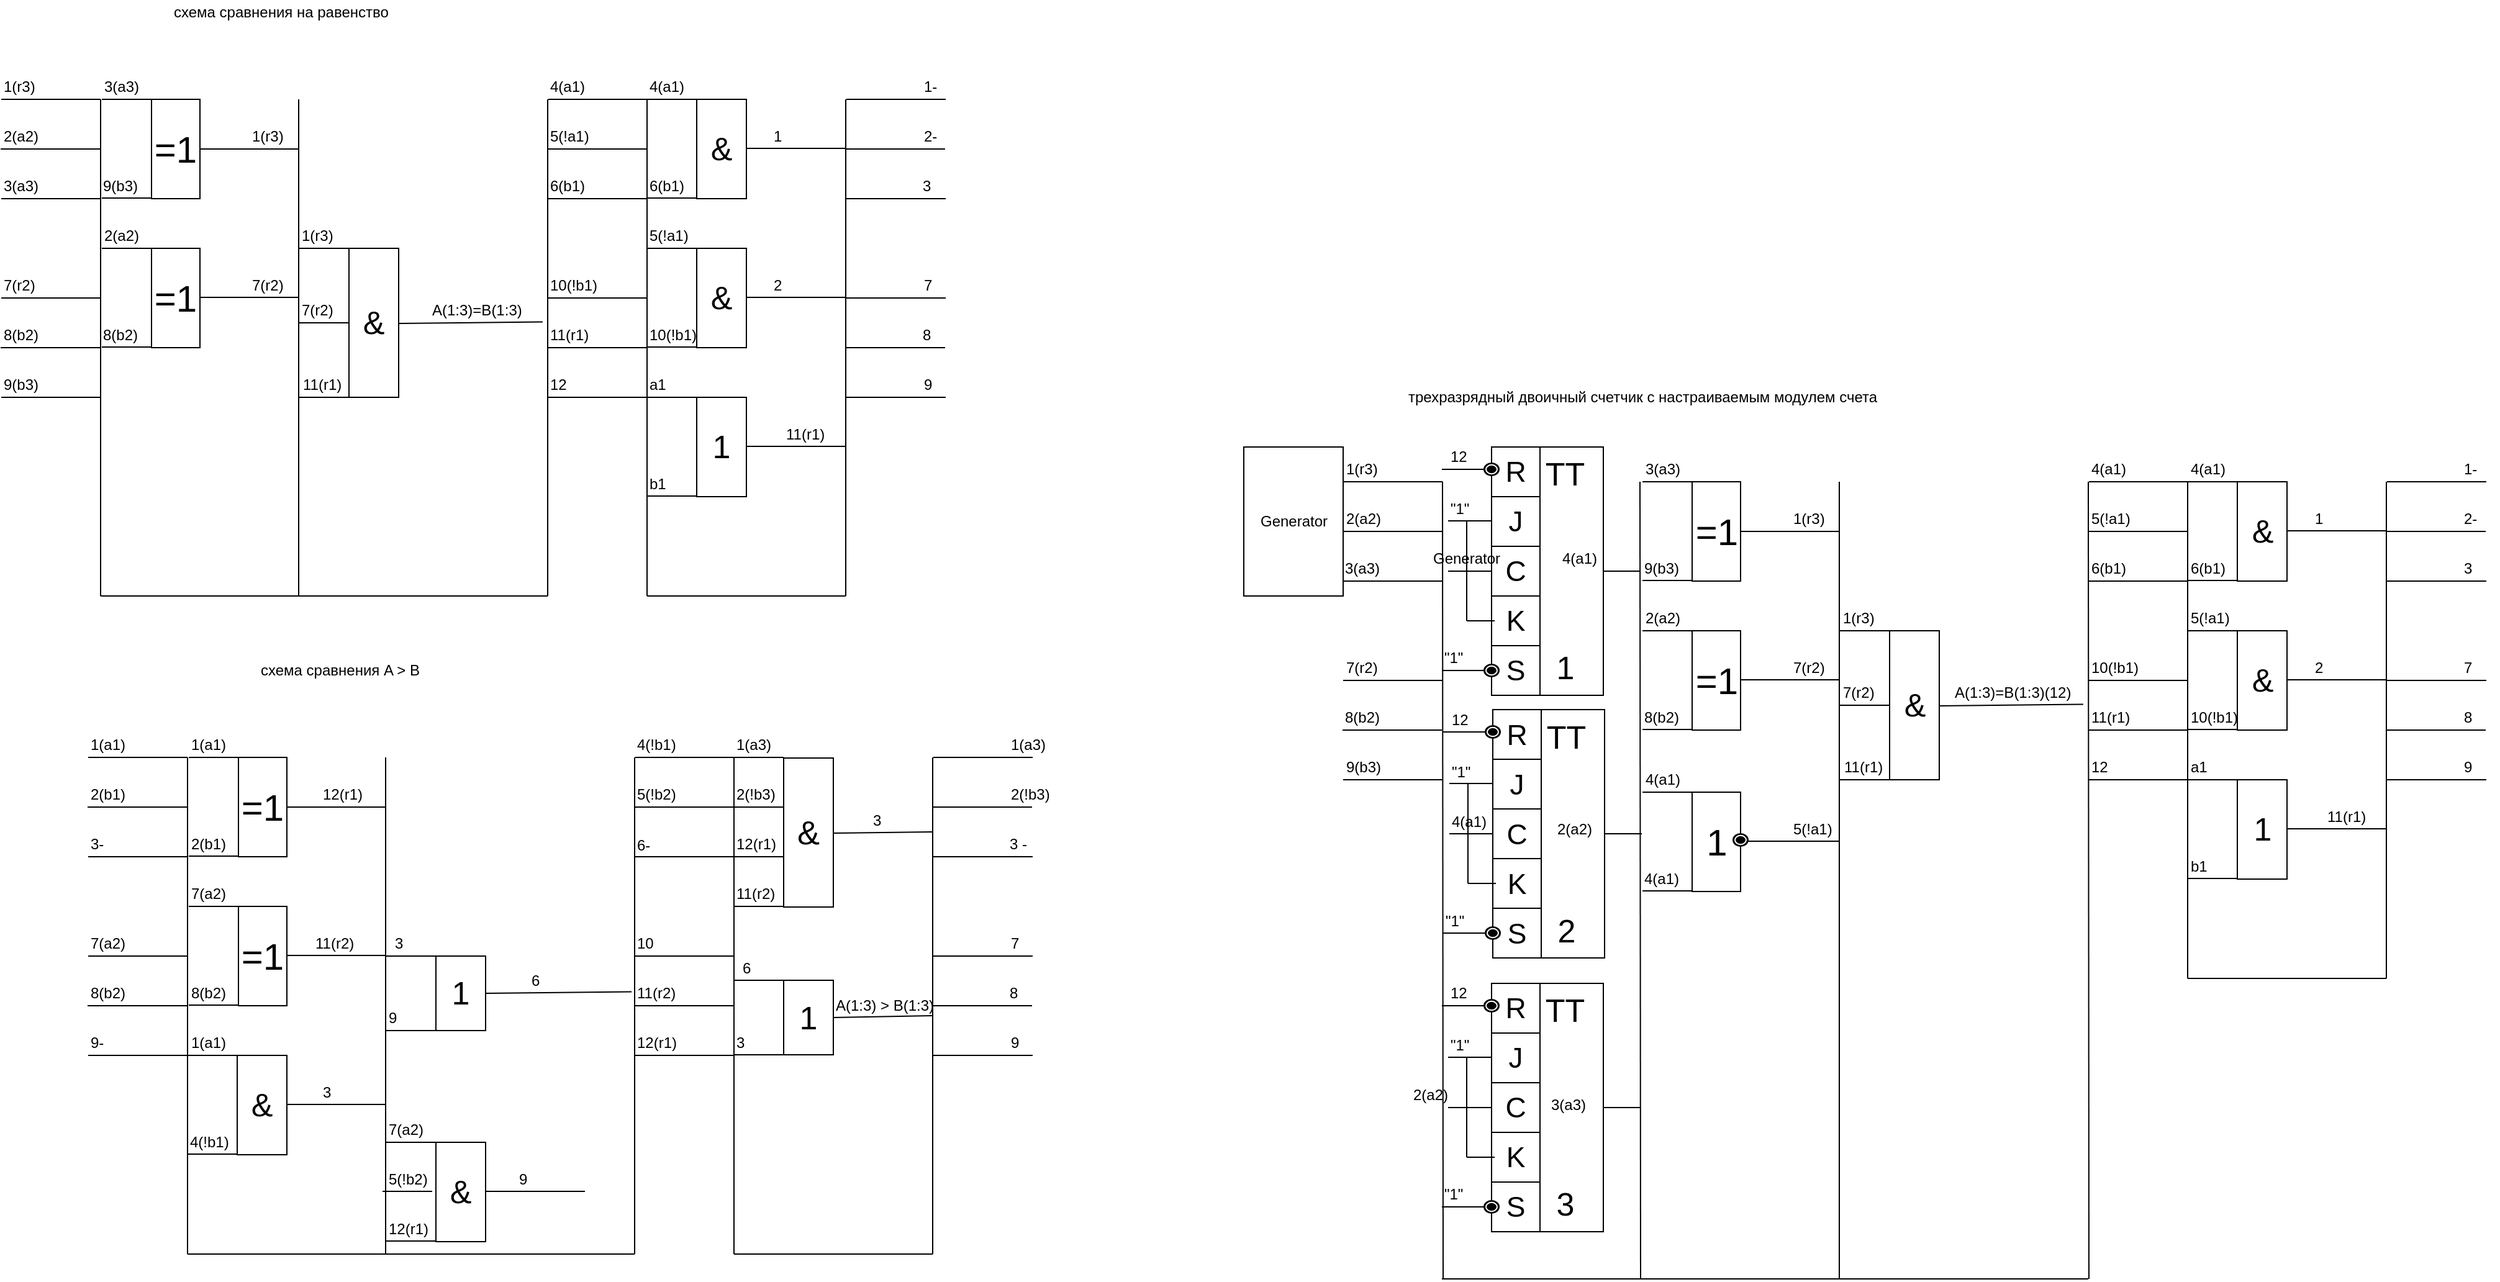 <mxfile version="12.2.7" type="github" pages="1">
  <diagram name="Page-1" id="2a216829-ef6e-dabb-86c1-c78162f3ba2b">
    <mxGraphModel dx="1822" dy="755" grid="0" gridSize="10" guides="1" tooltips="1" connect="1" arrows="1" fold="1" page="0" pageScale="1" pageWidth="850" pageHeight="1100" background="#ffffff" math="0" shadow="0">
      <root>
        <mxCell id="0"/>
        <mxCell id="1" parent="0"/>
        <mxCell id="R-SclKNgp451T20_MsK3-1" value="" style="endArrow=none;html=1;" edge="1" parent="1">
          <mxGeometry width="50" height="50" relative="1" as="geometry">
            <mxPoint x="80" y="480" as="sourcePoint"/>
            <mxPoint x="80" y="80" as="targetPoint"/>
          </mxGeometry>
        </mxCell>
        <mxCell id="R-SclKNgp451T20_MsK3-2" value="" style="endArrow=none;html=1;" edge="1" parent="1">
          <mxGeometry width="50" height="50" relative="1" as="geometry">
            <mxPoint x="80" y="480" as="sourcePoint"/>
            <mxPoint x="440" y="480" as="targetPoint"/>
          </mxGeometry>
        </mxCell>
        <mxCell id="R-SclKNgp451T20_MsK3-3" value="" style="endArrow=none;html=1;" edge="1" parent="1">
          <mxGeometry width="50" height="50" relative="1" as="geometry">
            <mxPoint x="440" y="480" as="sourcePoint"/>
            <mxPoint x="440" y="80" as="targetPoint"/>
          </mxGeometry>
        </mxCell>
        <mxCell id="R-SclKNgp451T20_MsK3-4" value="" style="endArrow=none;html=1;" edge="1" parent="1">
          <mxGeometry width="50" height="50" relative="1" as="geometry">
            <mxPoint y="80" as="sourcePoint"/>
            <mxPoint x="80" y="80" as="targetPoint"/>
          </mxGeometry>
        </mxCell>
        <mxCell id="R-SclKNgp451T20_MsK3-5" value="" style="endArrow=none;html=1;" edge="1" parent="1">
          <mxGeometry width="50" height="50" relative="1" as="geometry">
            <mxPoint x="-0.5" y="120" as="sourcePoint"/>
            <mxPoint x="79.5" y="120" as="targetPoint"/>
          </mxGeometry>
        </mxCell>
        <mxCell id="R-SclKNgp451T20_MsK3-6" value="" style="endArrow=none;html=1;" edge="1" parent="1">
          <mxGeometry width="50" height="50" relative="1" as="geometry">
            <mxPoint y="160" as="sourcePoint"/>
            <mxPoint x="80" y="160" as="targetPoint"/>
          </mxGeometry>
        </mxCell>
        <mxCell id="R-SclKNgp451T20_MsK3-7" value="" style="endArrow=none;html=1;" edge="1" parent="1">
          <mxGeometry width="50" height="50" relative="1" as="geometry">
            <mxPoint y="240" as="sourcePoint"/>
            <mxPoint x="80" y="240" as="targetPoint"/>
          </mxGeometry>
        </mxCell>
        <mxCell id="R-SclKNgp451T20_MsK3-8" value="" style="endArrow=none;html=1;" edge="1" parent="1">
          <mxGeometry width="50" height="50" relative="1" as="geometry">
            <mxPoint x="-0.5" y="280.0" as="sourcePoint"/>
            <mxPoint x="79.5" y="280.0" as="targetPoint"/>
          </mxGeometry>
        </mxCell>
        <mxCell id="R-SclKNgp451T20_MsK3-9" value="" style="endArrow=none;html=1;" edge="1" parent="1">
          <mxGeometry width="50" height="50" relative="1" as="geometry">
            <mxPoint y="320" as="sourcePoint"/>
            <mxPoint x="80" y="320" as="targetPoint"/>
          </mxGeometry>
        </mxCell>
        <mxCell id="R-SclKNgp451T20_MsK3-10" value="" style="endArrow=none;html=1;" edge="1" parent="1">
          <mxGeometry width="50" height="50" relative="1" as="geometry">
            <mxPoint x="440.5" y="80" as="sourcePoint"/>
            <mxPoint x="520.5" y="80" as="targetPoint"/>
          </mxGeometry>
        </mxCell>
        <mxCell id="R-SclKNgp451T20_MsK3-11" value="" style="endArrow=none;html=1;" edge="1" parent="1">
          <mxGeometry width="50" height="50" relative="1" as="geometry">
            <mxPoint x="440" y="120" as="sourcePoint"/>
            <mxPoint x="520" y="120" as="targetPoint"/>
          </mxGeometry>
        </mxCell>
        <mxCell id="R-SclKNgp451T20_MsK3-12" value="" style="endArrow=none;html=1;" edge="1" parent="1">
          <mxGeometry width="50" height="50" relative="1" as="geometry">
            <mxPoint x="440.5" y="160" as="sourcePoint"/>
            <mxPoint x="520.5" y="160" as="targetPoint"/>
          </mxGeometry>
        </mxCell>
        <mxCell id="R-SclKNgp451T20_MsK3-13" value="" style="endArrow=none;html=1;" edge="1" parent="1">
          <mxGeometry width="50" height="50" relative="1" as="geometry">
            <mxPoint x="440.5" y="240" as="sourcePoint"/>
            <mxPoint x="520.5" y="240" as="targetPoint"/>
          </mxGeometry>
        </mxCell>
        <mxCell id="R-SclKNgp451T20_MsK3-14" value="" style="endArrow=none;html=1;" edge="1" parent="1">
          <mxGeometry width="50" height="50" relative="1" as="geometry">
            <mxPoint x="440" y="280" as="sourcePoint"/>
            <mxPoint x="520" y="280" as="targetPoint"/>
          </mxGeometry>
        </mxCell>
        <mxCell id="R-SclKNgp451T20_MsK3-15" value="" style="endArrow=none;html=1;" edge="1" parent="1">
          <mxGeometry width="50" height="50" relative="1" as="geometry">
            <mxPoint x="440.5" y="320" as="sourcePoint"/>
            <mxPoint x="520.5" y="320" as="targetPoint"/>
          </mxGeometry>
        </mxCell>
        <mxCell id="R-SclKNgp451T20_MsK3-16" value="" style="endArrow=none;html=1;" edge="1" parent="1">
          <mxGeometry width="50" height="50" relative="1" as="geometry">
            <mxPoint x="520" y="480" as="sourcePoint"/>
            <mxPoint x="520" y="80" as="targetPoint"/>
          </mxGeometry>
        </mxCell>
        <mxCell id="R-SclKNgp451T20_MsK3-17" value="" style="endArrow=none;html=1;" edge="1" parent="1">
          <mxGeometry width="50" height="50" relative="1" as="geometry">
            <mxPoint x="520" y="480" as="sourcePoint"/>
            <mxPoint x="680" y="480" as="targetPoint"/>
          </mxGeometry>
        </mxCell>
        <mxCell id="R-SclKNgp451T20_MsK3-18" value="" style="endArrow=none;html=1;" edge="1" parent="1">
          <mxGeometry width="50" height="50" relative="1" as="geometry">
            <mxPoint x="680" y="480" as="sourcePoint"/>
            <mxPoint x="680" y="80" as="targetPoint"/>
          </mxGeometry>
        </mxCell>
        <mxCell id="R-SclKNgp451T20_MsK3-19" value="" style="endArrow=none;html=1;" edge="1" parent="1">
          <mxGeometry width="50" height="50" relative="1" as="geometry">
            <mxPoint x="680.5" y="80" as="sourcePoint"/>
            <mxPoint x="760.5" y="80" as="targetPoint"/>
          </mxGeometry>
        </mxCell>
        <mxCell id="R-SclKNgp451T20_MsK3-20" value="" style="endArrow=none;html=1;" edge="1" parent="1">
          <mxGeometry width="50" height="50" relative="1" as="geometry">
            <mxPoint x="680" y="120" as="sourcePoint"/>
            <mxPoint x="760" y="120" as="targetPoint"/>
          </mxGeometry>
        </mxCell>
        <mxCell id="R-SclKNgp451T20_MsK3-21" value="" style="endArrow=none;html=1;" edge="1" parent="1">
          <mxGeometry width="50" height="50" relative="1" as="geometry">
            <mxPoint x="680.5" y="160" as="sourcePoint"/>
            <mxPoint x="760.5" y="160" as="targetPoint"/>
          </mxGeometry>
        </mxCell>
        <mxCell id="R-SclKNgp451T20_MsK3-22" value="" style="endArrow=none;html=1;" edge="1" parent="1">
          <mxGeometry width="50" height="50" relative="1" as="geometry">
            <mxPoint x="680.5" y="240" as="sourcePoint"/>
            <mxPoint x="760.5" y="240" as="targetPoint"/>
          </mxGeometry>
        </mxCell>
        <mxCell id="R-SclKNgp451T20_MsK3-23" value="" style="endArrow=none;html=1;" edge="1" parent="1">
          <mxGeometry width="50" height="50" relative="1" as="geometry">
            <mxPoint x="680" y="280" as="sourcePoint"/>
            <mxPoint x="760" y="280" as="targetPoint"/>
          </mxGeometry>
        </mxCell>
        <mxCell id="R-SclKNgp451T20_MsK3-24" value="" style="endArrow=none;html=1;" edge="1" parent="1">
          <mxGeometry width="50" height="50" relative="1" as="geometry">
            <mxPoint x="680.5" y="320" as="sourcePoint"/>
            <mxPoint x="760.5" y="320" as="targetPoint"/>
          </mxGeometry>
        </mxCell>
        <mxCell id="R-SclKNgp451T20_MsK3-25" value="1(r3)" style="text;html=1;resizable=0;points=[];autosize=1;align=left;verticalAlign=top;spacingTop=-4;" vertex="1" parent="1">
          <mxGeometry y="60" width="40" height="20" as="geometry"/>
        </mxCell>
        <mxCell id="R-SclKNgp451T20_MsK3-26" value="2(а2)" style="text;html=1;resizable=0;points=[];autosize=1;align=left;verticalAlign=top;spacingTop=-4;" vertex="1" parent="1">
          <mxGeometry y="100" width="40" height="20" as="geometry"/>
        </mxCell>
        <mxCell id="R-SclKNgp451T20_MsK3-27" value="3(а3)" style="text;html=1;resizable=0;points=[];autosize=1;align=left;verticalAlign=top;spacingTop=-4;" vertex="1" parent="1">
          <mxGeometry x="-0.5" y="140" width="40" height="20" as="geometry"/>
        </mxCell>
        <mxCell id="R-SclKNgp451T20_MsK3-28" value="4(a1)" style="text;html=1;resizable=0;points=[];autosize=1;align=left;verticalAlign=top;spacingTop=-4;" vertex="1" parent="1">
          <mxGeometry x="440" y="60" width="40" height="20" as="geometry"/>
        </mxCell>
        <mxCell id="R-SclKNgp451T20_MsK3-29" value="5(!a1)" style="text;html=1;resizable=0;points=[];autosize=1;align=left;verticalAlign=top;spacingTop=-4;" vertex="1" parent="1">
          <mxGeometry x="440" y="100" width="50" height="20" as="geometry"/>
        </mxCell>
        <mxCell id="R-SclKNgp451T20_MsK3-30" value="6(b1)" style="text;html=1;resizable=0;points=[];autosize=1;align=left;verticalAlign=top;spacingTop=-4;" vertex="1" parent="1">
          <mxGeometry x="440" y="140" width="40" height="20" as="geometry"/>
        </mxCell>
        <mxCell id="R-SclKNgp451T20_MsK3-31" value="10(!b1)" style="text;html=1;resizable=0;points=[];autosize=1;align=left;verticalAlign=top;spacingTop=-4;" vertex="1" parent="1">
          <mxGeometry x="440" y="220" width="50" height="20" as="geometry"/>
        </mxCell>
        <mxCell id="R-SclKNgp451T20_MsK3-32" value="11(r1)" style="text;html=1;resizable=0;points=[];autosize=1;align=left;verticalAlign=top;spacingTop=-4;" vertex="1" parent="1">
          <mxGeometry x="440" y="260" width="50" height="20" as="geometry"/>
        </mxCell>
        <mxCell id="R-SclKNgp451T20_MsK3-33" value="12" style="text;html=1;resizable=0;points=[];autosize=1;align=left;verticalAlign=top;spacingTop=-4;" vertex="1" parent="1">
          <mxGeometry x="440" y="300" width="30" height="20" as="geometry"/>
        </mxCell>
        <mxCell id="R-SclKNgp451T20_MsK3-34" value="7(r2)" style="text;html=1;resizable=0;points=[];autosize=1;align=left;verticalAlign=top;spacingTop=-4;" vertex="1" parent="1">
          <mxGeometry y="220" width="40" height="20" as="geometry"/>
        </mxCell>
        <mxCell id="R-SclKNgp451T20_MsK3-35" value="8(b2)" style="text;html=1;resizable=0;points=[];autosize=1;align=left;verticalAlign=top;spacingTop=-4;" vertex="1" parent="1">
          <mxGeometry x="-0.5" y="260" width="40" height="20" as="geometry"/>
        </mxCell>
        <mxCell id="R-SclKNgp451T20_MsK3-36" value="9(b3)" style="text;html=1;resizable=0;points=[];autosize=1;align=left;verticalAlign=top;spacingTop=-4;" vertex="1" parent="1">
          <mxGeometry y="300" width="40" height="20" as="geometry"/>
        </mxCell>
        <mxCell id="R-SclKNgp451T20_MsK3-37" value="1-" style="text;html=1;resizable=0;points=[];autosize=1;align=left;verticalAlign=top;spacingTop=-4;" vertex="1" parent="1">
          <mxGeometry x="740.5" y="60" width="30" height="20" as="geometry"/>
        </mxCell>
        <mxCell id="R-SclKNgp451T20_MsK3-38" value="2-" style="text;html=1;resizable=0;points=[];autosize=1;align=left;verticalAlign=top;spacingTop=-4;" vertex="1" parent="1">
          <mxGeometry x="740.5" y="100" width="30" height="20" as="geometry"/>
        </mxCell>
        <mxCell id="R-SclKNgp451T20_MsK3-39" value="3" style="text;html=1;resizable=0;points=[];autosize=1;align=left;verticalAlign=top;spacingTop=-4;" vertex="1" parent="1">
          <mxGeometry x="740" y="140" width="20" height="20" as="geometry"/>
        </mxCell>
        <mxCell id="R-SclKNgp451T20_MsK3-40" value="7" style="text;html=1;resizable=0;points=[];autosize=1;align=left;verticalAlign=top;spacingTop=-4;" vertex="1" parent="1">
          <mxGeometry x="740.5" y="220" width="20" height="20" as="geometry"/>
        </mxCell>
        <mxCell id="R-SclKNgp451T20_MsK3-41" value="8" style="text;html=1;resizable=0;points=[];autosize=1;align=left;verticalAlign=top;spacingTop=-4;" vertex="1" parent="1">
          <mxGeometry x="740" y="260" width="20" height="20" as="geometry"/>
        </mxCell>
        <mxCell id="R-SclKNgp451T20_MsK3-42" value="9" style="text;html=1;resizable=0;points=[];autosize=1;align=left;verticalAlign=top;spacingTop=-4;" vertex="1" parent="1">
          <mxGeometry x="740.5" y="300" width="20" height="20" as="geometry"/>
        </mxCell>
        <mxCell id="R-SclKNgp451T20_MsK3-43" value="схема сравнения на равенство&lt;br&gt;" style="text;html=1;resizable=0;points=[];autosize=1;align=left;verticalAlign=top;spacingTop=-4;" vertex="1" parent="1">
          <mxGeometry x="137" width="190" height="20" as="geometry"/>
        </mxCell>
        <mxCell id="R-SclKNgp451T20_MsK3-44" value="&lt;font style=&quot;font-size: 30px&quot;&gt;=1&lt;/font&gt;" style="rounded=0;whiteSpace=wrap;html=1;" vertex="1" parent="1">
          <mxGeometry x="121" y="80" width="39" height="80" as="geometry"/>
        </mxCell>
        <mxCell id="R-SclKNgp451T20_MsK3-45" value="" style="endArrow=none;html=1;" edge="1" parent="1">
          <mxGeometry width="50" height="50" relative="1" as="geometry">
            <mxPoint x="81" y="80" as="sourcePoint"/>
            <mxPoint x="121" y="80" as="targetPoint"/>
          </mxGeometry>
        </mxCell>
        <mxCell id="R-SclKNgp451T20_MsK3-46" value="" style="endArrow=none;html=1;" edge="1" parent="1">
          <mxGeometry width="50" height="50" relative="1" as="geometry">
            <mxPoint x="81" y="159.5" as="sourcePoint"/>
            <mxPoint x="121" y="159.5" as="targetPoint"/>
          </mxGeometry>
        </mxCell>
        <mxCell id="R-SclKNgp451T20_MsK3-47" value="3(a3)" style="text;html=1;resizable=0;points=[];autosize=1;align=left;verticalAlign=top;spacingTop=-4;" vertex="1" parent="1">
          <mxGeometry x="81" y="60" width="40" height="20" as="geometry"/>
        </mxCell>
        <mxCell id="R-SclKNgp451T20_MsK3-48" value="9(b3)" style="text;html=1;resizable=0;points=[];autosize=1;align=left;verticalAlign=top;spacingTop=-4;" vertex="1" parent="1">
          <mxGeometry x="80" y="140" width="40" height="20" as="geometry"/>
        </mxCell>
        <mxCell id="R-SclKNgp451T20_MsK3-53" value="&lt;font style=&quot;font-size: 30px&quot;&gt;=1&lt;/font&gt;" style="rounded=0;whiteSpace=wrap;html=1;" vertex="1" parent="1">
          <mxGeometry x="121" y="200" width="39" height="80" as="geometry"/>
        </mxCell>
        <mxCell id="R-SclKNgp451T20_MsK3-54" value="" style="endArrow=none;html=1;" edge="1" parent="1">
          <mxGeometry width="50" height="50" relative="1" as="geometry">
            <mxPoint x="81" y="200" as="sourcePoint"/>
            <mxPoint x="121" y="200" as="targetPoint"/>
          </mxGeometry>
        </mxCell>
        <mxCell id="R-SclKNgp451T20_MsK3-55" value="" style="endArrow=none;html=1;" edge="1" parent="1">
          <mxGeometry width="50" height="50" relative="1" as="geometry">
            <mxPoint x="81" y="279.5" as="sourcePoint"/>
            <mxPoint x="121" y="279.5" as="targetPoint"/>
          </mxGeometry>
        </mxCell>
        <mxCell id="R-SclKNgp451T20_MsK3-56" value="2(a2)" style="text;html=1;resizable=0;points=[];autosize=1;align=left;verticalAlign=top;spacingTop=-4;" vertex="1" parent="1">
          <mxGeometry x="81" y="180" width="40" height="20" as="geometry"/>
        </mxCell>
        <mxCell id="R-SclKNgp451T20_MsK3-57" value="8(b2)" style="text;html=1;resizable=0;points=[];autosize=1;align=left;verticalAlign=top;spacingTop=-4;" vertex="1" parent="1">
          <mxGeometry x="80" y="260" width="40" height="20" as="geometry"/>
        </mxCell>
        <mxCell id="R-SclKNgp451T20_MsK3-58" value="" style="endArrow=none;html=1;" edge="1" parent="1">
          <mxGeometry width="50" height="50" relative="1" as="geometry">
            <mxPoint x="160" y="120" as="sourcePoint"/>
            <mxPoint x="240" y="120" as="targetPoint"/>
          </mxGeometry>
        </mxCell>
        <mxCell id="R-SclKNgp451T20_MsK3-59" value="" style="endArrow=none;html=1;" edge="1" parent="1">
          <mxGeometry width="50" height="50" relative="1" as="geometry">
            <mxPoint x="160" y="239.5" as="sourcePoint"/>
            <mxPoint x="240" y="239.5" as="targetPoint"/>
          </mxGeometry>
        </mxCell>
        <mxCell id="R-SclKNgp451T20_MsK3-60" value="1(r3)" style="text;html=1;resizable=0;points=[];autosize=1;align=left;verticalAlign=top;spacingTop=-4;" vertex="1" parent="1">
          <mxGeometry x="200" y="100" width="40" height="20" as="geometry"/>
        </mxCell>
        <mxCell id="R-SclKNgp451T20_MsK3-61" value="7(r2)" style="text;html=1;resizable=0;points=[];autosize=1;align=left;verticalAlign=top;spacingTop=-4;" vertex="1" parent="1">
          <mxGeometry x="200" y="220" width="40" height="20" as="geometry"/>
        </mxCell>
        <mxCell id="R-SclKNgp451T20_MsK3-77" value="" style="endArrow=none;html=1;" edge="1" parent="1">
          <mxGeometry width="50" height="50" relative="1" as="geometry">
            <mxPoint x="239.5" y="480" as="sourcePoint"/>
            <mxPoint x="239.5" y="80" as="targetPoint"/>
          </mxGeometry>
        </mxCell>
        <mxCell id="R-SclKNgp451T20_MsK3-80" value="&lt;font style=&quot;font-size: 26px&quot;&gt;&amp;amp;&lt;/font&gt;" style="rounded=0;whiteSpace=wrap;html=1;" vertex="1" parent="1">
          <mxGeometry x="280" y="200" width="40" height="120" as="geometry"/>
        </mxCell>
        <mxCell id="R-SclKNgp451T20_MsK3-81" value="" style="endArrow=none;html=1;entryX=0;entryY=0;entryDx=0;entryDy=0;entryPerimeter=0;" edge="1" parent="1" target="R-SclKNgp451T20_MsK3-80">
          <mxGeometry width="50" height="50" relative="1" as="geometry">
            <mxPoint x="240" y="200" as="sourcePoint"/>
            <mxPoint x="290" y="200" as="targetPoint"/>
          </mxGeometry>
        </mxCell>
        <mxCell id="R-SclKNgp451T20_MsK3-82" value="" style="endArrow=none;html=1;entryX=0;entryY=0;entryDx=0;entryDy=0;entryPerimeter=0;" edge="1" parent="1">
          <mxGeometry width="50" height="50" relative="1" as="geometry">
            <mxPoint x="240" y="260" as="sourcePoint"/>
            <mxPoint x="280" y="260" as="targetPoint"/>
          </mxGeometry>
        </mxCell>
        <mxCell id="R-SclKNgp451T20_MsK3-83" value="" style="endArrow=none;html=1;entryX=0;entryY=0;entryDx=0;entryDy=0;entryPerimeter=0;" edge="1" parent="1">
          <mxGeometry width="50" height="50" relative="1" as="geometry">
            <mxPoint x="240" y="320" as="sourcePoint"/>
            <mxPoint x="280" y="320" as="targetPoint"/>
          </mxGeometry>
        </mxCell>
        <mxCell id="R-SclKNgp451T20_MsK3-84" value="" style="endArrow=none;html=1;entryX=-0.081;entryY=-0.036;entryDx=0;entryDy=0;entryPerimeter=0;" edge="1" parent="1" target="R-SclKNgp451T20_MsK3-32">
          <mxGeometry width="50" height="50" relative="1" as="geometry">
            <mxPoint x="320" y="260.5" as="sourcePoint"/>
            <mxPoint x="434.0" y="259.813" as="targetPoint"/>
          </mxGeometry>
        </mxCell>
        <mxCell id="R-SclKNgp451T20_MsK3-85" value="1(r3)" style="text;html=1;resizable=0;points=[];autosize=1;align=left;verticalAlign=top;spacingTop=-4;" vertex="1" parent="1">
          <mxGeometry x="240" y="180" width="40" height="20" as="geometry"/>
        </mxCell>
        <mxCell id="R-SclKNgp451T20_MsK3-86" value="7(r2)" style="text;html=1;resizable=0;points=[];autosize=1;align=left;verticalAlign=top;spacingTop=-4;" vertex="1" parent="1">
          <mxGeometry x="240" y="240" width="40" height="20" as="geometry"/>
        </mxCell>
        <mxCell id="R-SclKNgp451T20_MsK3-87" value="11(r1)" style="text;html=1;resizable=0;points=[];autosize=1;align=left;verticalAlign=top;spacingTop=-4;" vertex="1" parent="1">
          <mxGeometry x="241" y="300" width="50" height="20" as="geometry"/>
        </mxCell>
        <mxCell id="R-SclKNgp451T20_MsK3-88" value="A(1:3)=B(1:3)" style="text;html=1;resizable=0;points=[];autosize=1;align=left;verticalAlign=top;spacingTop=-4;" vertex="1" parent="1">
          <mxGeometry x="345" y="240" width="90" height="20" as="geometry"/>
        </mxCell>
        <mxCell id="R-SclKNgp451T20_MsK3-89" value="&lt;font style=&quot;font-size: 26px&quot;&gt;&amp;amp;&lt;/font&gt;" style="rounded=0;whiteSpace=wrap;html=1;" vertex="1" parent="1">
          <mxGeometry x="560" y="80" width="40" height="80" as="geometry"/>
        </mxCell>
        <mxCell id="R-SclKNgp451T20_MsK3-90" value="" style="endArrow=none;html=1;entryX=0;entryY=0;entryDx=0;entryDy=0;entryPerimeter=0;" edge="1" parent="1" target="R-SclKNgp451T20_MsK3-89">
          <mxGeometry width="50" height="50" relative="1" as="geometry">
            <mxPoint x="520" y="80" as="sourcePoint"/>
            <mxPoint x="570" y="30" as="targetPoint"/>
          </mxGeometry>
        </mxCell>
        <mxCell id="R-SclKNgp451T20_MsK3-91" value="" style="endArrow=none;html=1;entryX=0;entryY=0;entryDx=0;entryDy=0;entryPerimeter=0;" edge="1" parent="1">
          <mxGeometry width="50" height="50" relative="1" as="geometry">
            <mxPoint x="520" y="159.5" as="sourcePoint"/>
            <mxPoint x="560" y="159.5" as="targetPoint"/>
          </mxGeometry>
        </mxCell>
        <mxCell id="R-SclKNgp451T20_MsK3-92" value="4(a1)" style="text;html=1;resizable=0;points=[];autosize=1;align=left;verticalAlign=top;spacingTop=-4;" vertex="1" parent="1">
          <mxGeometry x="520" y="60" width="40" height="20" as="geometry"/>
        </mxCell>
        <mxCell id="R-SclKNgp451T20_MsK3-93" value="6(b1)" style="text;html=1;resizable=0;points=[];autosize=1;align=left;verticalAlign=top;spacingTop=-4;" vertex="1" parent="1">
          <mxGeometry x="520" y="140" width="40" height="20" as="geometry"/>
        </mxCell>
        <mxCell id="R-SclKNgp451T20_MsK3-94" value="" style="endArrow=none;html=1;" edge="1" parent="1">
          <mxGeometry width="50" height="50" relative="1" as="geometry">
            <mxPoint x="600" y="119.5" as="sourcePoint"/>
            <mxPoint x="680" y="119.5" as="targetPoint"/>
          </mxGeometry>
        </mxCell>
        <mxCell id="R-SclKNgp451T20_MsK3-95" value="&lt;font style=&quot;font-size: 26px&quot;&gt;&amp;amp;&lt;/font&gt;" style="rounded=0;whiteSpace=wrap;html=1;" vertex="1" parent="1">
          <mxGeometry x="560" y="200" width="40" height="80" as="geometry"/>
        </mxCell>
        <mxCell id="R-SclKNgp451T20_MsK3-96" value="" style="endArrow=none;html=1;entryX=0;entryY=0;entryDx=0;entryDy=0;entryPerimeter=0;" edge="1" target="R-SclKNgp451T20_MsK3-95" parent="1">
          <mxGeometry width="50" height="50" relative="1" as="geometry">
            <mxPoint x="520" y="200" as="sourcePoint"/>
            <mxPoint x="570" y="150" as="targetPoint"/>
          </mxGeometry>
        </mxCell>
        <mxCell id="R-SclKNgp451T20_MsK3-97" value="" style="endArrow=none;html=1;entryX=0;entryY=0;entryDx=0;entryDy=0;entryPerimeter=0;" edge="1" parent="1">
          <mxGeometry width="50" height="50" relative="1" as="geometry">
            <mxPoint x="520" y="279.5" as="sourcePoint"/>
            <mxPoint x="560" y="279.5" as="targetPoint"/>
          </mxGeometry>
        </mxCell>
        <mxCell id="R-SclKNgp451T20_MsK3-98" value="5(!a1)" style="text;html=1;resizable=0;points=[];autosize=1;align=left;verticalAlign=top;spacingTop=-4;" vertex="1" parent="1">
          <mxGeometry x="520" y="180" width="50" height="20" as="geometry"/>
        </mxCell>
        <mxCell id="R-SclKNgp451T20_MsK3-99" value="10(!b1)" style="text;html=1;resizable=0;points=[];autosize=1;align=left;verticalAlign=top;spacingTop=-4;" vertex="1" parent="1">
          <mxGeometry x="520" y="260" width="50" height="20" as="geometry"/>
        </mxCell>
        <mxCell id="R-SclKNgp451T20_MsK3-100" value="" style="endArrow=none;html=1;" edge="1" parent="1">
          <mxGeometry width="50" height="50" relative="1" as="geometry">
            <mxPoint x="600" y="239.5" as="sourcePoint"/>
            <mxPoint x="680" y="239.5" as="targetPoint"/>
          </mxGeometry>
        </mxCell>
        <mxCell id="R-SclKNgp451T20_MsK3-101" value="&lt;font style=&quot;font-size: 26px&quot;&gt;1&lt;/font&gt;" style="rounded=0;whiteSpace=wrap;html=1;" vertex="1" parent="1">
          <mxGeometry x="560" y="320" width="40" height="80" as="geometry"/>
        </mxCell>
        <mxCell id="R-SclKNgp451T20_MsK3-102" value="" style="endArrow=none;html=1;entryX=0;entryY=0;entryDx=0;entryDy=0;entryPerimeter=0;" edge="1" target="R-SclKNgp451T20_MsK3-101" parent="1">
          <mxGeometry width="50" height="50" relative="1" as="geometry">
            <mxPoint x="520" y="320" as="sourcePoint"/>
            <mxPoint x="570" y="270" as="targetPoint"/>
          </mxGeometry>
        </mxCell>
        <mxCell id="R-SclKNgp451T20_MsK3-103" value="" style="endArrow=none;html=1;entryX=0;entryY=0;entryDx=0;entryDy=0;entryPerimeter=0;" edge="1" parent="1">
          <mxGeometry width="50" height="50" relative="1" as="geometry">
            <mxPoint x="520" y="399.5" as="sourcePoint"/>
            <mxPoint x="560" y="399.5" as="targetPoint"/>
          </mxGeometry>
        </mxCell>
        <mxCell id="R-SclKNgp451T20_MsK3-104" value="a1" style="text;html=1;resizable=0;points=[];autosize=1;align=left;verticalAlign=top;spacingTop=-4;" vertex="1" parent="1">
          <mxGeometry x="520" y="300" width="30" height="20" as="geometry"/>
        </mxCell>
        <mxCell id="R-SclKNgp451T20_MsK3-105" value="b1" style="text;html=1;resizable=0;points=[];autosize=1;align=left;verticalAlign=top;spacingTop=-4;" vertex="1" parent="1">
          <mxGeometry x="520" y="380" width="30" height="20" as="geometry"/>
        </mxCell>
        <mxCell id="R-SclKNgp451T20_MsK3-106" value="" style="endArrow=none;html=1;" edge="1" parent="1">
          <mxGeometry width="50" height="50" relative="1" as="geometry">
            <mxPoint x="600" y="359.5" as="sourcePoint"/>
            <mxPoint x="680" y="359.5" as="targetPoint"/>
          </mxGeometry>
        </mxCell>
        <mxCell id="R-SclKNgp451T20_MsK3-107" value="1" style="text;html=1;resizable=0;points=[];autosize=1;align=left;verticalAlign=top;spacingTop=-4;" vertex="1" parent="1">
          <mxGeometry x="620" y="100" width="20" height="20" as="geometry"/>
        </mxCell>
        <mxCell id="R-SclKNgp451T20_MsK3-108" value="2" style="text;html=1;resizable=0;points=[];autosize=1;align=left;verticalAlign=top;spacingTop=-4;" vertex="1" parent="1">
          <mxGeometry x="620" y="220" width="20" height="20" as="geometry"/>
        </mxCell>
        <mxCell id="R-SclKNgp451T20_MsK3-109" value="11(r1)" style="text;html=1;resizable=0;points=[];autosize=1;align=left;verticalAlign=top;spacingTop=-4;" vertex="1" parent="1">
          <mxGeometry x="630" y="340" width="50" height="20" as="geometry"/>
        </mxCell>
        <mxCell id="R-SclKNgp451T20_MsK3-110" value="" style="endArrow=none;html=1;" edge="1" parent="1">
          <mxGeometry width="50" height="50" relative="1" as="geometry">
            <mxPoint x="150" y="1010" as="sourcePoint"/>
            <mxPoint x="150" y="610" as="targetPoint"/>
          </mxGeometry>
        </mxCell>
        <mxCell id="R-SclKNgp451T20_MsK3-111" value="" style="endArrow=none;html=1;" edge="1" parent="1">
          <mxGeometry width="50" height="50" relative="1" as="geometry">
            <mxPoint x="150" y="1010" as="sourcePoint"/>
            <mxPoint x="510" y="1010" as="targetPoint"/>
          </mxGeometry>
        </mxCell>
        <mxCell id="R-SclKNgp451T20_MsK3-112" value="" style="endArrow=none;html=1;" edge="1" parent="1">
          <mxGeometry width="50" height="50" relative="1" as="geometry">
            <mxPoint x="510" y="1010" as="sourcePoint"/>
            <mxPoint x="510" y="610" as="targetPoint"/>
          </mxGeometry>
        </mxCell>
        <mxCell id="R-SclKNgp451T20_MsK3-113" value="" style="endArrow=none;html=1;" edge="1" parent="1">
          <mxGeometry width="50" height="50" relative="1" as="geometry">
            <mxPoint x="70" y="610" as="sourcePoint"/>
            <mxPoint x="150" y="610" as="targetPoint"/>
          </mxGeometry>
        </mxCell>
        <mxCell id="R-SclKNgp451T20_MsK3-114" value="" style="endArrow=none;html=1;" edge="1" parent="1">
          <mxGeometry width="50" height="50" relative="1" as="geometry">
            <mxPoint x="69.5" y="650" as="sourcePoint"/>
            <mxPoint x="149.5" y="650" as="targetPoint"/>
          </mxGeometry>
        </mxCell>
        <mxCell id="R-SclKNgp451T20_MsK3-115" value="" style="endArrow=none;html=1;" edge="1" parent="1">
          <mxGeometry width="50" height="50" relative="1" as="geometry">
            <mxPoint x="70" y="690" as="sourcePoint"/>
            <mxPoint x="150" y="690" as="targetPoint"/>
          </mxGeometry>
        </mxCell>
        <mxCell id="R-SclKNgp451T20_MsK3-116" value="" style="endArrow=none;html=1;" edge="1" parent="1">
          <mxGeometry width="50" height="50" relative="1" as="geometry">
            <mxPoint x="70" y="770" as="sourcePoint"/>
            <mxPoint x="150" y="770" as="targetPoint"/>
          </mxGeometry>
        </mxCell>
        <mxCell id="R-SclKNgp451T20_MsK3-117" value="" style="endArrow=none;html=1;" edge="1" parent="1">
          <mxGeometry width="50" height="50" relative="1" as="geometry">
            <mxPoint x="69.5" y="810" as="sourcePoint"/>
            <mxPoint x="149.5" y="810" as="targetPoint"/>
          </mxGeometry>
        </mxCell>
        <mxCell id="R-SclKNgp451T20_MsK3-118" value="" style="endArrow=none;html=1;" edge="1" parent="1">
          <mxGeometry width="50" height="50" relative="1" as="geometry">
            <mxPoint x="70" y="850" as="sourcePoint"/>
            <mxPoint x="150" y="850" as="targetPoint"/>
          </mxGeometry>
        </mxCell>
        <mxCell id="R-SclKNgp451T20_MsK3-119" value="" style="endArrow=none;html=1;" edge="1" parent="1">
          <mxGeometry width="50" height="50" relative="1" as="geometry">
            <mxPoint x="510.5" y="610" as="sourcePoint"/>
            <mxPoint x="590.5" y="610" as="targetPoint"/>
          </mxGeometry>
        </mxCell>
        <mxCell id="R-SclKNgp451T20_MsK3-120" value="" style="endArrow=none;html=1;" edge="1" parent="1">
          <mxGeometry width="50" height="50" relative="1" as="geometry">
            <mxPoint x="510" y="650" as="sourcePoint"/>
            <mxPoint x="590" y="650" as="targetPoint"/>
          </mxGeometry>
        </mxCell>
        <mxCell id="R-SclKNgp451T20_MsK3-121" value="" style="endArrow=none;html=1;" edge="1" parent="1">
          <mxGeometry width="50" height="50" relative="1" as="geometry">
            <mxPoint x="510.5" y="690" as="sourcePoint"/>
            <mxPoint x="590.5" y="690" as="targetPoint"/>
          </mxGeometry>
        </mxCell>
        <mxCell id="R-SclKNgp451T20_MsK3-122" value="" style="endArrow=none;html=1;" edge="1" parent="1">
          <mxGeometry width="50" height="50" relative="1" as="geometry">
            <mxPoint x="510.5" y="770" as="sourcePoint"/>
            <mxPoint x="590.5" y="770" as="targetPoint"/>
          </mxGeometry>
        </mxCell>
        <mxCell id="R-SclKNgp451T20_MsK3-123" value="" style="endArrow=none;html=1;" edge="1" parent="1">
          <mxGeometry width="50" height="50" relative="1" as="geometry">
            <mxPoint x="510" y="810" as="sourcePoint"/>
            <mxPoint x="590" y="810" as="targetPoint"/>
          </mxGeometry>
        </mxCell>
        <mxCell id="R-SclKNgp451T20_MsK3-124" value="" style="endArrow=none;html=1;" edge="1" parent="1">
          <mxGeometry width="50" height="50" relative="1" as="geometry">
            <mxPoint x="510.5" y="850" as="sourcePoint"/>
            <mxPoint x="590.5" y="850" as="targetPoint"/>
          </mxGeometry>
        </mxCell>
        <mxCell id="R-SclKNgp451T20_MsK3-125" value="" style="endArrow=none;html=1;" edge="1" parent="1">
          <mxGeometry width="50" height="50" relative="1" as="geometry">
            <mxPoint x="590" y="1010" as="sourcePoint"/>
            <mxPoint x="590" y="610" as="targetPoint"/>
          </mxGeometry>
        </mxCell>
        <mxCell id="R-SclKNgp451T20_MsK3-126" value="" style="endArrow=none;html=1;" edge="1" parent="1">
          <mxGeometry width="50" height="50" relative="1" as="geometry">
            <mxPoint x="590" y="1010" as="sourcePoint"/>
            <mxPoint x="750" y="1010" as="targetPoint"/>
          </mxGeometry>
        </mxCell>
        <mxCell id="R-SclKNgp451T20_MsK3-127" value="" style="endArrow=none;html=1;" edge="1" parent="1">
          <mxGeometry width="50" height="50" relative="1" as="geometry">
            <mxPoint x="750" y="1010" as="sourcePoint"/>
            <mxPoint x="750" y="610" as="targetPoint"/>
          </mxGeometry>
        </mxCell>
        <mxCell id="R-SclKNgp451T20_MsK3-128" value="" style="endArrow=none;html=1;" edge="1" parent="1">
          <mxGeometry width="50" height="50" relative="1" as="geometry">
            <mxPoint x="750.5" y="610" as="sourcePoint"/>
            <mxPoint x="830.5" y="610" as="targetPoint"/>
          </mxGeometry>
        </mxCell>
        <mxCell id="R-SclKNgp451T20_MsK3-129" value="" style="endArrow=none;html=1;" edge="1" parent="1">
          <mxGeometry width="50" height="50" relative="1" as="geometry">
            <mxPoint x="750" y="650" as="sourcePoint"/>
            <mxPoint x="830" y="650" as="targetPoint"/>
          </mxGeometry>
        </mxCell>
        <mxCell id="R-SclKNgp451T20_MsK3-130" value="" style="endArrow=none;html=1;" edge="1" parent="1">
          <mxGeometry width="50" height="50" relative="1" as="geometry">
            <mxPoint x="750.5" y="690" as="sourcePoint"/>
            <mxPoint x="830.5" y="690" as="targetPoint"/>
          </mxGeometry>
        </mxCell>
        <mxCell id="R-SclKNgp451T20_MsK3-131" value="" style="endArrow=none;html=1;" edge="1" parent="1">
          <mxGeometry width="50" height="50" relative="1" as="geometry">
            <mxPoint x="750.5" y="770" as="sourcePoint"/>
            <mxPoint x="830.5" y="770" as="targetPoint"/>
          </mxGeometry>
        </mxCell>
        <mxCell id="R-SclKNgp451T20_MsK3-132" value="" style="endArrow=none;html=1;" edge="1" parent="1">
          <mxGeometry width="50" height="50" relative="1" as="geometry">
            <mxPoint x="750" y="810" as="sourcePoint"/>
            <mxPoint x="830" y="810" as="targetPoint"/>
          </mxGeometry>
        </mxCell>
        <mxCell id="R-SclKNgp451T20_MsK3-133" value="" style="endArrow=none;html=1;" edge="1" parent="1">
          <mxGeometry width="50" height="50" relative="1" as="geometry">
            <mxPoint x="750.5" y="850" as="sourcePoint"/>
            <mxPoint x="830.5" y="850" as="targetPoint"/>
          </mxGeometry>
        </mxCell>
        <mxCell id="R-SclKNgp451T20_MsK3-134" value="1(a1)" style="text;html=1;resizable=0;points=[];autosize=1;align=left;verticalAlign=top;spacingTop=-4;" vertex="1" parent="1">
          <mxGeometry x="70" y="590" width="40" height="20" as="geometry"/>
        </mxCell>
        <mxCell id="R-SclKNgp451T20_MsK3-135" value="2(b1)" style="text;html=1;resizable=0;points=[];autosize=1;align=left;verticalAlign=top;spacingTop=-4;" vertex="1" parent="1">
          <mxGeometry x="70" y="630" width="40" height="20" as="geometry"/>
        </mxCell>
        <mxCell id="R-SclKNgp451T20_MsK3-136" value="3-" style="text;html=1;resizable=0;points=[];autosize=1;align=left;verticalAlign=top;spacingTop=-4;" vertex="1" parent="1">
          <mxGeometry x="69.5" y="670" width="30" height="20" as="geometry"/>
        </mxCell>
        <mxCell id="R-SclKNgp451T20_MsK3-137" value="4(!b1)" style="text;html=1;resizable=0;points=[];autosize=1;align=left;verticalAlign=top;spacingTop=-4;" vertex="1" parent="1">
          <mxGeometry x="510" y="590" width="50" height="20" as="geometry"/>
        </mxCell>
        <mxCell id="R-SclKNgp451T20_MsK3-138" value="5(!b2)" style="text;html=1;resizable=0;points=[];autosize=1;align=left;verticalAlign=top;spacingTop=-4;" vertex="1" parent="1">
          <mxGeometry x="510" y="630" width="50" height="20" as="geometry"/>
        </mxCell>
        <mxCell id="R-SclKNgp451T20_MsK3-139" value="6-" style="text;html=1;resizable=0;points=[];autosize=1;align=left;verticalAlign=top;spacingTop=-4;" vertex="1" parent="1">
          <mxGeometry x="510" y="670.5" width="30" height="20" as="geometry"/>
        </mxCell>
        <mxCell id="R-SclKNgp451T20_MsK3-140" value="10&amp;nbsp;" style="text;html=1;resizable=0;points=[];autosize=1;align=left;verticalAlign=top;spacingTop=-4;" vertex="1" parent="1">
          <mxGeometry x="510" y="750" width="30" height="20" as="geometry"/>
        </mxCell>
        <mxCell id="R-SclKNgp451T20_MsK3-141" value="11(r2)" style="text;html=1;resizable=0;points=[];autosize=1;align=left;verticalAlign=top;spacingTop=-4;" vertex="1" parent="1">
          <mxGeometry x="510" y="790" width="50" height="20" as="geometry"/>
        </mxCell>
        <mxCell id="R-SclKNgp451T20_MsK3-142" value="12(r1)" style="text;html=1;resizable=0;points=[];autosize=1;align=left;verticalAlign=top;spacingTop=-4;" vertex="1" parent="1">
          <mxGeometry x="510" y="830" width="50" height="20" as="geometry"/>
        </mxCell>
        <mxCell id="R-SclKNgp451T20_MsK3-143" value="7(a2)" style="text;html=1;resizable=0;points=[];autosize=1;align=left;verticalAlign=top;spacingTop=-4;" vertex="1" parent="1">
          <mxGeometry x="70" y="750" width="40" height="20" as="geometry"/>
        </mxCell>
        <mxCell id="R-SclKNgp451T20_MsK3-144" value="8(b2)" style="text;html=1;resizable=0;points=[];autosize=1;align=left;verticalAlign=top;spacingTop=-4;" vertex="1" parent="1">
          <mxGeometry x="69.5" y="790" width="40" height="20" as="geometry"/>
        </mxCell>
        <mxCell id="R-SclKNgp451T20_MsK3-145" value="9-" style="text;html=1;resizable=0;points=[];autosize=1;align=left;verticalAlign=top;spacingTop=-4;" vertex="1" parent="1">
          <mxGeometry x="70" y="830" width="30" height="20" as="geometry"/>
        </mxCell>
        <mxCell id="R-SclKNgp451T20_MsK3-146" value="1(a3)" style="text;html=1;resizable=0;points=[];autosize=1;align=left;verticalAlign=top;spacingTop=-4;" vertex="1" parent="1">
          <mxGeometry x="810.5" y="590" width="40" height="20" as="geometry"/>
        </mxCell>
        <mxCell id="R-SclKNgp451T20_MsK3-147" value="2(!b3)" style="text;html=1;resizable=0;points=[];autosize=1;align=left;verticalAlign=top;spacingTop=-4;" vertex="1" parent="1">
          <mxGeometry x="810.5" y="630" width="50" height="20" as="geometry"/>
        </mxCell>
        <mxCell id="R-SclKNgp451T20_MsK3-148" value="3 -" style="text;html=1;resizable=0;points=[];autosize=1;align=left;verticalAlign=top;spacingTop=-4;" vertex="1" parent="1">
          <mxGeometry x="810" y="670" width="30" height="20" as="geometry"/>
        </mxCell>
        <mxCell id="R-SclKNgp451T20_MsK3-149" value="7" style="text;html=1;resizable=0;points=[];autosize=1;align=left;verticalAlign=top;spacingTop=-4;" vertex="1" parent="1">
          <mxGeometry x="810.5" y="750" width="20" height="20" as="geometry"/>
        </mxCell>
        <mxCell id="R-SclKNgp451T20_MsK3-150" value="8" style="text;html=1;resizable=0;points=[];autosize=1;align=left;verticalAlign=top;spacingTop=-4;" vertex="1" parent="1">
          <mxGeometry x="810" y="790" width="20" height="20" as="geometry"/>
        </mxCell>
        <mxCell id="R-SclKNgp451T20_MsK3-151" value="9" style="text;html=1;resizable=0;points=[];autosize=1;align=left;verticalAlign=top;spacingTop=-4;" vertex="1" parent="1">
          <mxGeometry x="810.5" y="830" width="20" height="20" as="geometry"/>
        </mxCell>
        <mxCell id="R-SclKNgp451T20_MsK3-152" value="схема сравнения A &amp;gt; B" style="text;html=1;resizable=0;points=[];autosize=1;align=left;verticalAlign=top;spacingTop=-4;" vertex="1" parent="1">
          <mxGeometry x="207" y="530" width="140" height="20" as="geometry"/>
        </mxCell>
        <mxCell id="R-SclKNgp451T20_MsK3-153" value="&lt;font style=&quot;font-size: 30px&quot;&gt;=1&lt;/font&gt;" style="rounded=0;whiteSpace=wrap;html=1;" vertex="1" parent="1">
          <mxGeometry x="191" y="610" width="39" height="80" as="geometry"/>
        </mxCell>
        <mxCell id="R-SclKNgp451T20_MsK3-154" value="" style="endArrow=none;html=1;" edge="1" parent="1">
          <mxGeometry width="50" height="50" relative="1" as="geometry">
            <mxPoint x="151" y="610" as="sourcePoint"/>
            <mxPoint x="191" y="610" as="targetPoint"/>
          </mxGeometry>
        </mxCell>
        <mxCell id="R-SclKNgp451T20_MsK3-155" value="" style="endArrow=none;html=1;" edge="1" parent="1">
          <mxGeometry width="50" height="50" relative="1" as="geometry">
            <mxPoint x="151" y="689.5" as="sourcePoint"/>
            <mxPoint x="191" y="689.5" as="targetPoint"/>
          </mxGeometry>
        </mxCell>
        <mxCell id="R-SclKNgp451T20_MsK3-158" value="&lt;font style=&quot;font-size: 30px&quot;&gt;=1&lt;/font&gt;" style="rounded=0;whiteSpace=wrap;html=1;" vertex="1" parent="1">
          <mxGeometry x="191" y="730" width="39" height="80" as="geometry"/>
        </mxCell>
        <mxCell id="R-SclKNgp451T20_MsK3-159" value="" style="endArrow=none;html=1;" edge="1" parent="1">
          <mxGeometry width="50" height="50" relative="1" as="geometry">
            <mxPoint x="151" y="730" as="sourcePoint"/>
            <mxPoint x="191" y="730" as="targetPoint"/>
          </mxGeometry>
        </mxCell>
        <mxCell id="R-SclKNgp451T20_MsK3-160" value="" style="endArrow=none;html=1;" edge="1" parent="1">
          <mxGeometry width="50" height="50" relative="1" as="geometry">
            <mxPoint x="151" y="809.5" as="sourcePoint"/>
            <mxPoint x="191" y="809.5" as="targetPoint"/>
          </mxGeometry>
        </mxCell>
        <mxCell id="R-SclKNgp451T20_MsK3-163" value="" style="endArrow=none;html=1;" edge="1" parent="1">
          <mxGeometry width="50" height="50" relative="1" as="geometry">
            <mxPoint x="230" y="650" as="sourcePoint"/>
            <mxPoint x="310" y="650" as="targetPoint"/>
          </mxGeometry>
        </mxCell>
        <mxCell id="R-SclKNgp451T20_MsK3-164" value="" style="endArrow=none;html=1;" edge="1" parent="1">
          <mxGeometry width="50" height="50" relative="1" as="geometry">
            <mxPoint x="230" y="769.5" as="sourcePoint"/>
            <mxPoint x="310" y="769.5" as="targetPoint"/>
          </mxGeometry>
        </mxCell>
        <mxCell id="R-SclKNgp451T20_MsK3-167" value="" style="endArrow=none;html=1;" edge="1" parent="1">
          <mxGeometry width="50" height="50" relative="1" as="geometry">
            <mxPoint x="309.5" y="1010" as="sourcePoint"/>
            <mxPoint x="309.5" y="610" as="targetPoint"/>
          </mxGeometry>
        </mxCell>
        <mxCell id="R-SclKNgp451T20_MsK3-168" value="&lt;font style=&quot;font-size: 26px&quot;&gt;1&lt;/font&gt;" style="rounded=0;whiteSpace=wrap;html=1;" vertex="1" parent="1">
          <mxGeometry x="350" y="770" width="40" height="60" as="geometry"/>
        </mxCell>
        <mxCell id="R-SclKNgp451T20_MsK3-169" value="" style="endArrow=none;html=1;entryX=0;entryY=0;entryDx=0;entryDy=0;entryPerimeter=0;" edge="1" target="R-SclKNgp451T20_MsK3-168" parent="1">
          <mxGeometry width="50" height="50" relative="1" as="geometry">
            <mxPoint x="310" y="770" as="sourcePoint"/>
            <mxPoint x="360" y="770" as="targetPoint"/>
          </mxGeometry>
        </mxCell>
        <mxCell id="R-SclKNgp451T20_MsK3-170" value="" style="endArrow=none;html=1;entryX=0;entryY=0;entryDx=0;entryDy=0;entryPerimeter=0;" edge="1" parent="1">
          <mxGeometry width="50" height="50" relative="1" as="geometry">
            <mxPoint x="310" y="830" as="sourcePoint"/>
            <mxPoint x="350" y="830" as="targetPoint"/>
          </mxGeometry>
        </mxCell>
        <mxCell id="R-SclKNgp451T20_MsK3-172" value="" style="endArrow=none;html=1;entryX=-0.081;entryY=-0.036;entryDx=0;entryDy=0;entryPerimeter=0;" edge="1" parent="1">
          <mxGeometry width="50" height="50" relative="1" as="geometry">
            <mxPoint x="390" y="800" as="sourcePoint"/>
            <mxPoint x="507.57" y="798.78" as="targetPoint"/>
          </mxGeometry>
        </mxCell>
        <mxCell id="R-SclKNgp451T20_MsK3-198" value="1(a1)" style="text;html=1;resizable=0;points=[];autosize=1;align=left;verticalAlign=top;spacingTop=-4;" vertex="1" parent="1">
          <mxGeometry x="151" y="590" width="40" height="20" as="geometry"/>
        </mxCell>
        <mxCell id="R-SclKNgp451T20_MsK3-199" value="2(b1)" style="text;html=1;resizable=0;points=[];autosize=1;align=left;verticalAlign=top;spacingTop=-4;" vertex="1" parent="1">
          <mxGeometry x="151" y="670" width="40" height="20" as="geometry"/>
        </mxCell>
        <mxCell id="R-SclKNgp451T20_MsK3-200" value="12(r1)" style="text;html=1;resizable=0;points=[];autosize=1;align=left;verticalAlign=top;spacingTop=-4;" vertex="1" parent="1">
          <mxGeometry x="257" y="630" width="50" height="20" as="geometry"/>
        </mxCell>
        <mxCell id="R-SclKNgp451T20_MsK3-201" value="7(a2)" style="text;html=1;resizable=0;points=[];autosize=1;align=left;verticalAlign=top;spacingTop=-4;" vertex="1" parent="1">
          <mxGeometry x="151" y="710" width="40" height="20" as="geometry"/>
        </mxCell>
        <mxCell id="R-SclKNgp451T20_MsK3-202" value="8(b2)" style="text;html=1;resizable=0;points=[];autosize=1;align=left;verticalAlign=top;spacingTop=-4;" vertex="1" parent="1">
          <mxGeometry x="151" y="790" width="40" height="20" as="geometry"/>
        </mxCell>
        <mxCell id="R-SclKNgp451T20_MsK3-203" value="11(r2)" style="text;html=1;resizable=0;points=[];autosize=1;align=left;verticalAlign=top;spacingTop=-4;" vertex="1" parent="1">
          <mxGeometry x="251" y="750" width="50" height="20" as="geometry"/>
        </mxCell>
        <mxCell id="R-SclKNgp451T20_MsK3-205" value="&lt;font style=&quot;font-size: 26px&quot;&gt;&amp;amp;&lt;/font&gt;" style="rounded=0;whiteSpace=wrap;html=1;" vertex="1" parent="1">
          <mxGeometry x="190" y="850" width="40" height="80" as="geometry"/>
        </mxCell>
        <mxCell id="R-SclKNgp451T20_MsK3-206" value="" style="endArrow=none;html=1;entryX=0;entryY=0;entryDx=0;entryDy=0;entryPerimeter=0;" edge="1" target="R-SclKNgp451T20_MsK3-205" parent="1">
          <mxGeometry width="50" height="50" relative="1" as="geometry">
            <mxPoint x="150" y="850" as="sourcePoint"/>
            <mxPoint x="200" y="800" as="targetPoint"/>
          </mxGeometry>
        </mxCell>
        <mxCell id="R-SclKNgp451T20_MsK3-207" value="" style="endArrow=none;html=1;entryX=0;entryY=0;entryDx=0;entryDy=0;entryPerimeter=0;" edge="1" parent="1">
          <mxGeometry width="50" height="50" relative="1" as="geometry">
            <mxPoint x="150" y="929.5" as="sourcePoint"/>
            <mxPoint x="190" y="929.5" as="targetPoint"/>
          </mxGeometry>
        </mxCell>
        <mxCell id="R-SclKNgp451T20_MsK3-210" value="" style="endArrow=none;html=1;" edge="1" parent="1">
          <mxGeometry width="50" height="50" relative="1" as="geometry">
            <mxPoint x="230" y="889.5" as="sourcePoint"/>
            <mxPoint x="310" y="889.5" as="targetPoint"/>
          </mxGeometry>
        </mxCell>
        <mxCell id="R-SclKNgp451T20_MsK3-212" value="&lt;font style=&quot;font-size: 26px&quot;&gt;&amp;amp;&lt;/font&gt;" style="rounded=0;whiteSpace=wrap;html=1;" vertex="1" parent="1">
          <mxGeometry x="350" y="920" width="40" height="80" as="geometry"/>
        </mxCell>
        <mxCell id="R-SclKNgp451T20_MsK3-213" value="" style="endArrow=none;html=1;entryX=0;entryY=0;entryDx=0;entryDy=0;entryPerimeter=0;" edge="1" target="R-SclKNgp451T20_MsK3-212" parent="1">
          <mxGeometry width="50" height="50" relative="1" as="geometry">
            <mxPoint x="310" y="920" as="sourcePoint"/>
            <mxPoint x="360" y="870" as="targetPoint"/>
          </mxGeometry>
        </mxCell>
        <mxCell id="R-SclKNgp451T20_MsK3-214" value="" style="endArrow=none;html=1;entryX=0;entryY=0;entryDx=0;entryDy=0;entryPerimeter=0;" edge="1" parent="1">
          <mxGeometry width="50" height="50" relative="1" as="geometry">
            <mxPoint x="310" y="999.5" as="sourcePoint"/>
            <mxPoint x="350" y="999.5" as="targetPoint"/>
          </mxGeometry>
        </mxCell>
        <mxCell id="R-SclKNgp451T20_MsK3-215" value="" style="endArrow=none;html=1;" edge="1" parent="1">
          <mxGeometry width="50" height="50" relative="1" as="geometry">
            <mxPoint x="390" y="959.5" as="sourcePoint"/>
            <mxPoint x="470" y="959.5" as="targetPoint"/>
          </mxGeometry>
        </mxCell>
        <mxCell id="R-SclKNgp451T20_MsK3-216" value="&lt;font style=&quot;font-size: 27px&quot;&gt;&amp;amp;&lt;/font&gt;" style="rounded=0;whiteSpace=wrap;html=1;" vertex="1" parent="1">
          <mxGeometry x="630" y="610.5" width="40" height="120" as="geometry"/>
        </mxCell>
        <mxCell id="R-SclKNgp451T20_MsK3-217" value="" style="endArrow=none;html=1;entryX=0;entryY=0;entryDx=0;entryDy=0;entryPerimeter=0;" edge="1" parent="1">
          <mxGeometry width="50" height="50" relative="1" as="geometry">
            <mxPoint x="590" y="610" as="sourcePoint"/>
            <mxPoint x="630" y="610" as="targetPoint"/>
          </mxGeometry>
        </mxCell>
        <mxCell id="R-SclKNgp451T20_MsK3-218" value="" style="endArrow=none;html=1;entryX=0;entryY=0;entryDx=0;entryDy=0;entryPerimeter=0;" edge="1" parent="1">
          <mxGeometry width="50" height="50" relative="1" as="geometry">
            <mxPoint x="590" y="650" as="sourcePoint"/>
            <mxPoint x="630" y="650" as="targetPoint"/>
          </mxGeometry>
        </mxCell>
        <mxCell id="R-SclKNgp451T20_MsK3-219" value="" style="endArrow=none;html=1;entryX=0;entryY=0;entryDx=0;entryDy=0;entryPerimeter=0;" edge="1" parent="1">
          <mxGeometry width="50" height="50" relative="1" as="geometry">
            <mxPoint x="590" y="730.0" as="sourcePoint"/>
            <mxPoint x="630" y="730.0" as="targetPoint"/>
          </mxGeometry>
        </mxCell>
        <mxCell id="R-SclKNgp451T20_MsK3-220" value="" style="endArrow=none;html=1;entryX=0;entryY=0;entryDx=0;entryDy=0;entryPerimeter=0;" edge="1" parent="1">
          <mxGeometry width="50" height="50" relative="1" as="geometry">
            <mxPoint x="590" y="690" as="sourcePoint"/>
            <mxPoint x="630" y="690" as="targetPoint"/>
          </mxGeometry>
        </mxCell>
        <mxCell id="R-SclKNgp451T20_MsK3-221" value="" style="endArrow=none;html=1;" edge="1" parent="1">
          <mxGeometry width="50" height="50" relative="1" as="geometry">
            <mxPoint x="670" y="671" as="sourcePoint"/>
            <mxPoint x="750" y="670" as="targetPoint"/>
          </mxGeometry>
        </mxCell>
        <mxCell id="R-SclKNgp451T20_MsK3-222" value="4(!b1)" style="text;html=1;resizable=0;points=[];autosize=1;align=left;verticalAlign=top;spacingTop=-4;" vertex="1" parent="1">
          <mxGeometry x="150" y="910" width="50" height="20" as="geometry"/>
        </mxCell>
        <mxCell id="R-SclKNgp451T20_MsK3-223" value="1(a1)" style="text;html=1;resizable=0;points=[];autosize=1;align=left;verticalAlign=top;spacingTop=-4;" vertex="1" parent="1">
          <mxGeometry x="151" y="830" width="40" height="20" as="geometry"/>
        </mxCell>
        <mxCell id="R-SclKNgp451T20_MsK3-224" value="" style="endArrow=none;html=1;entryX=0;entryY=0;entryDx=0;entryDy=0;entryPerimeter=0;" edge="1" parent="1">
          <mxGeometry width="50" height="50" relative="1" as="geometry">
            <mxPoint x="307" y="959.5" as="sourcePoint"/>
            <mxPoint x="347" y="959.5" as="targetPoint"/>
          </mxGeometry>
        </mxCell>
        <mxCell id="R-SclKNgp451T20_MsK3-225" value="5(!b2)" style="text;html=1;resizable=0;points=[];autosize=1;align=left;verticalAlign=top;spacingTop=-4;" vertex="1" parent="1">
          <mxGeometry x="310" y="940" width="50" height="20" as="geometry"/>
        </mxCell>
        <mxCell id="R-SclKNgp451T20_MsK3-226" value="7(a2)" style="text;html=1;resizable=0;points=[];autosize=1;align=left;verticalAlign=top;spacingTop=-4;" vertex="1" parent="1">
          <mxGeometry x="310" y="900" width="40" height="20" as="geometry"/>
        </mxCell>
        <mxCell id="R-SclKNgp451T20_MsK3-228" value="2(!b3)" style="text;html=1;resizable=0;points=[];autosize=1;align=left;verticalAlign=top;spacingTop=-4;" vertex="1" parent="1">
          <mxGeometry x="590" y="630" width="50" height="20" as="geometry"/>
        </mxCell>
        <mxCell id="R-SclKNgp451T20_MsK3-229" value="1(a3)" style="text;html=1;resizable=0;points=[];autosize=1;align=left;verticalAlign=top;spacingTop=-4;" vertex="1" parent="1">
          <mxGeometry x="590" y="590" width="40" height="20" as="geometry"/>
        </mxCell>
        <mxCell id="R-SclKNgp451T20_MsK3-230" value="12(r1)" style="text;html=1;resizable=0;points=[];autosize=1;align=left;verticalAlign=top;spacingTop=-4;" vertex="1" parent="1">
          <mxGeometry x="590" y="670" width="50" height="20" as="geometry"/>
        </mxCell>
        <mxCell id="R-SclKNgp451T20_MsK3-231" value="11(r2)" style="text;html=1;resizable=0;points=[];autosize=1;align=left;verticalAlign=top;spacingTop=-4;" vertex="1" parent="1">
          <mxGeometry x="590" y="710" width="50" height="20" as="geometry"/>
        </mxCell>
        <mxCell id="R-SclKNgp451T20_MsK3-233" value="3" style="text;html=1;resizable=0;points=[];autosize=1;align=left;verticalAlign=top;spacingTop=-4;" vertex="1" parent="1">
          <mxGeometry x="700" y="650.5" width="20" height="20" as="geometry"/>
        </mxCell>
        <mxCell id="R-SclKNgp451T20_MsK3-235" value="12(r1)" style="text;html=1;resizable=0;points=[];autosize=1;align=left;verticalAlign=top;spacingTop=-4;" vertex="1" parent="1">
          <mxGeometry x="310" y="980" width="50" height="20" as="geometry"/>
        </mxCell>
        <mxCell id="R-SclKNgp451T20_MsK3-236" value="3" style="text;html=1;resizable=0;points=[];autosize=1;align=left;verticalAlign=top;spacingTop=-4;" vertex="1" parent="1">
          <mxGeometry x="257" y="870" width="20" height="20" as="geometry"/>
        </mxCell>
        <mxCell id="R-SclKNgp451T20_MsK3-237" value="9" style="text;html=1;resizable=0;points=[];autosize=1;align=left;verticalAlign=top;spacingTop=-4;" vertex="1" parent="1">
          <mxGeometry x="415" y="940" width="20" height="20" as="geometry"/>
        </mxCell>
        <mxCell id="R-SclKNgp451T20_MsK3-238" value="3" style="text;html=1;resizable=0;points=[];autosize=1;align=left;verticalAlign=top;spacingTop=-4;" vertex="1" parent="1">
          <mxGeometry x="315" y="750" width="20" height="20" as="geometry"/>
        </mxCell>
        <mxCell id="R-SclKNgp451T20_MsK3-239" value="9" style="text;html=1;resizable=0;points=[];autosize=1;align=left;verticalAlign=top;spacingTop=-4;" vertex="1" parent="1">
          <mxGeometry x="310" y="810" width="20" height="20" as="geometry"/>
        </mxCell>
        <mxCell id="R-SclKNgp451T20_MsK3-240" value="6" style="text;html=1;resizable=0;points=[];autosize=1;align=left;verticalAlign=top;spacingTop=-4;" vertex="1" parent="1">
          <mxGeometry x="425" y="780" width="20" height="20" as="geometry"/>
        </mxCell>
        <mxCell id="R-SclKNgp451T20_MsK3-241" value="&lt;font style=&quot;font-size: 26px&quot;&gt;1&lt;/font&gt;" style="rounded=0;whiteSpace=wrap;html=1;" vertex="1" parent="1">
          <mxGeometry x="630" y="789.5" width="40" height="60" as="geometry"/>
        </mxCell>
        <mxCell id="R-SclKNgp451T20_MsK3-242" value="" style="endArrow=none;html=1;entryX=0;entryY=0;entryDx=0;entryDy=0;entryPerimeter=0;" edge="1" target="R-SclKNgp451T20_MsK3-241" parent="1">
          <mxGeometry width="50" height="50" relative="1" as="geometry">
            <mxPoint x="590" y="789.5" as="sourcePoint"/>
            <mxPoint x="640" y="789.5" as="targetPoint"/>
          </mxGeometry>
        </mxCell>
        <mxCell id="R-SclKNgp451T20_MsK3-243" value="" style="endArrow=none;html=1;entryX=0;entryY=0;entryDx=0;entryDy=0;entryPerimeter=0;" edge="1" parent="1">
          <mxGeometry width="50" height="50" relative="1" as="geometry">
            <mxPoint x="590" y="849.5" as="sourcePoint"/>
            <mxPoint x="630" y="849.5" as="targetPoint"/>
          </mxGeometry>
        </mxCell>
        <mxCell id="R-SclKNgp451T20_MsK3-244" value="" style="endArrow=none;html=1;" edge="1" parent="1">
          <mxGeometry width="50" height="50" relative="1" as="geometry">
            <mxPoint x="670" y="819.5" as="sourcePoint"/>
            <mxPoint x="750" y="818" as="targetPoint"/>
          </mxGeometry>
        </mxCell>
        <mxCell id="R-SclKNgp451T20_MsK3-245" value="6" style="text;html=1;resizable=0;points=[];autosize=1;align=left;verticalAlign=top;spacingTop=-4;" vertex="1" parent="1">
          <mxGeometry x="595" y="769.5" width="20" height="20" as="geometry"/>
        </mxCell>
        <mxCell id="R-SclKNgp451T20_MsK3-246" value="3" style="text;html=1;resizable=0;points=[];autosize=1;align=left;verticalAlign=top;spacingTop=-4;" vertex="1" parent="1">
          <mxGeometry x="590" y="829.5" width="20" height="20" as="geometry"/>
        </mxCell>
        <mxCell id="R-SclKNgp451T20_MsK3-247" value="A(1:3) &amp;gt; B(1:3)" style="text;html=1;resizable=0;points=[];autosize=1;align=left;verticalAlign=top;spacingTop=-4;" vertex="1" parent="1">
          <mxGeometry x="670" y="799.5" width="90" height="20" as="geometry"/>
        </mxCell>
        <mxCell id="R-SclKNgp451T20_MsK3-354" value="трехразрядный двоичный счетчик с настраиваемым модулем счета" style="text;html=1;resizable=0;points=[];autosize=1;align=left;verticalAlign=top;spacingTop=-4;" vertex="1" parent="1">
          <mxGeometry x="1130.5" y="310" width="390" height="20" as="geometry"/>
        </mxCell>
        <mxCell id="R-SclKNgp451T20_MsK3-595" value="" style="endArrow=none;html=1;" edge="1" parent="1">
          <mxGeometry width="50" height="50" relative="1" as="geometry">
            <mxPoint x="1161" y="1030" as="sourcePoint"/>
            <mxPoint x="1160.5" y="388" as="targetPoint"/>
          </mxGeometry>
        </mxCell>
        <mxCell id="R-SclKNgp451T20_MsK3-596" value="" style="endArrow=none;html=1;" edge="1" parent="1">
          <mxGeometry width="50" height="50" relative="1" as="geometry">
            <mxPoint x="1160" y="1030" as="sourcePoint"/>
            <mxPoint x="1680.5" y="1030" as="targetPoint"/>
          </mxGeometry>
        </mxCell>
        <mxCell id="R-SclKNgp451T20_MsK3-597" value="" style="endArrow=none;html=1;" edge="1" parent="1">
          <mxGeometry width="50" height="50" relative="1" as="geometry">
            <mxPoint x="1681" y="1030" as="sourcePoint"/>
            <mxPoint x="1680.5" y="388" as="targetPoint"/>
          </mxGeometry>
        </mxCell>
        <mxCell id="R-SclKNgp451T20_MsK3-598" value="" style="endArrow=none;html=1;" edge="1" parent="1">
          <mxGeometry width="50" height="50" relative="1" as="geometry">
            <mxPoint x="1080.5" y="388" as="sourcePoint"/>
            <mxPoint x="1160.5" y="388" as="targetPoint"/>
          </mxGeometry>
        </mxCell>
        <mxCell id="R-SclKNgp451T20_MsK3-599" value="" style="endArrow=none;html=1;" edge="1" parent="1">
          <mxGeometry width="50" height="50" relative="1" as="geometry">
            <mxPoint x="1080" y="428" as="sourcePoint"/>
            <mxPoint x="1160" y="428" as="targetPoint"/>
          </mxGeometry>
        </mxCell>
        <mxCell id="R-SclKNgp451T20_MsK3-600" value="" style="endArrow=none;html=1;" edge="1" parent="1">
          <mxGeometry width="50" height="50" relative="1" as="geometry">
            <mxPoint x="1080.5" y="468" as="sourcePoint"/>
            <mxPoint x="1160.5" y="468" as="targetPoint"/>
          </mxGeometry>
        </mxCell>
        <mxCell id="R-SclKNgp451T20_MsK3-601" value="" style="endArrow=none;html=1;" edge="1" parent="1">
          <mxGeometry width="50" height="50" relative="1" as="geometry">
            <mxPoint x="1080.5" y="548" as="sourcePoint"/>
            <mxPoint x="1160.5" y="548" as="targetPoint"/>
          </mxGeometry>
        </mxCell>
        <mxCell id="R-SclKNgp451T20_MsK3-602" value="" style="endArrow=none;html=1;" edge="1" parent="1">
          <mxGeometry width="50" height="50" relative="1" as="geometry">
            <mxPoint x="1080" y="588" as="sourcePoint"/>
            <mxPoint x="1160" y="588" as="targetPoint"/>
          </mxGeometry>
        </mxCell>
        <mxCell id="R-SclKNgp451T20_MsK3-603" value="" style="endArrow=none;html=1;" edge="1" parent="1">
          <mxGeometry width="50" height="50" relative="1" as="geometry">
            <mxPoint x="1080.5" y="628" as="sourcePoint"/>
            <mxPoint x="1160.5" y="628" as="targetPoint"/>
          </mxGeometry>
        </mxCell>
        <mxCell id="R-SclKNgp451T20_MsK3-604" value="" style="endArrow=none;html=1;" edge="1" parent="1">
          <mxGeometry width="50" height="50" relative="1" as="geometry">
            <mxPoint x="1681.0" y="388" as="sourcePoint"/>
            <mxPoint x="1761.0" y="388" as="targetPoint"/>
          </mxGeometry>
        </mxCell>
        <mxCell id="R-SclKNgp451T20_MsK3-605" value="" style="endArrow=none;html=1;" edge="1" parent="1">
          <mxGeometry width="50" height="50" relative="1" as="geometry">
            <mxPoint x="1680.5" y="428" as="sourcePoint"/>
            <mxPoint x="1760.5" y="428" as="targetPoint"/>
          </mxGeometry>
        </mxCell>
        <mxCell id="R-SclKNgp451T20_MsK3-606" value="" style="endArrow=none;html=1;" edge="1" parent="1">
          <mxGeometry width="50" height="50" relative="1" as="geometry">
            <mxPoint x="1681.0" y="468" as="sourcePoint"/>
            <mxPoint x="1761.0" y="468" as="targetPoint"/>
          </mxGeometry>
        </mxCell>
        <mxCell id="R-SclKNgp451T20_MsK3-607" value="" style="endArrow=none;html=1;" edge="1" parent="1">
          <mxGeometry width="50" height="50" relative="1" as="geometry">
            <mxPoint x="1681.0" y="548" as="sourcePoint"/>
            <mxPoint x="1761.0" y="548" as="targetPoint"/>
          </mxGeometry>
        </mxCell>
        <mxCell id="R-SclKNgp451T20_MsK3-608" value="" style="endArrow=none;html=1;" edge="1" parent="1">
          <mxGeometry width="50" height="50" relative="1" as="geometry">
            <mxPoint x="1680.5" y="588" as="sourcePoint"/>
            <mxPoint x="1760.5" y="588" as="targetPoint"/>
          </mxGeometry>
        </mxCell>
        <mxCell id="R-SclKNgp451T20_MsK3-609" value="" style="endArrow=none;html=1;" edge="1" parent="1">
          <mxGeometry width="50" height="50" relative="1" as="geometry">
            <mxPoint x="1681.0" y="628" as="sourcePoint"/>
            <mxPoint x="1761.0" y="628" as="targetPoint"/>
          </mxGeometry>
        </mxCell>
        <mxCell id="R-SclKNgp451T20_MsK3-610" value="" style="endArrow=none;html=1;" edge="1" parent="1">
          <mxGeometry width="50" height="50" relative="1" as="geometry">
            <mxPoint x="1760.5" y="788" as="sourcePoint"/>
            <mxPoint x="1760.5" y="388" as="targetPoint"/>
          </mxGeometry>
        </mxCell>
        <mxCell id="R-SclKNgp451T20_MsK3-611" value="" style="endArrow=none;html=1;" edge="1" parent="1">
          <mxGeometry width="50" height="50" relative="1" as="geometry">
            <mxPoint x="1760.5" y="788" as="sourcePoint"/>
            <mxPoint x="1920.5" y="788" as="targetPoint"/>
          </mxGeometry>
        </mxCell>
        <mxCell id="R-SclKNgp451T20_MsK3-612" value="" style="endArrow=none;html=1;" edge="1" parent="1">
          <mxGeometry width="50" height="50" relative="1" as="geometry">
            <mxPoint x="1920.5" y="788" as="sourcePoint"/>
            <mxPoint x="1920.5" y="388" as="targetPoint"/>
          </mxGeometry>
        </mxCell>
        <mxCell id="R-SclKNgp451T20_MsK3-613" value="" style="endArrow=none;html=1;" edge="1" parent="1">
          <mxGeometry width="50" height="50" relative="1" as="geometry">
            <mxPoint x="1921.0" y="388" as="sourcePoint"/>
            <mxPoint x="2001.0" y="388" as="targetPoint"/>
          </mxGeometry>
        </mxCell>
        <mxCell id="R-SclKNgp451T20_MsK3-614" value="" style="endArrow=none;html=1;" edge="1" parent="1">
          <mxGeometry width="50" height="50" relative="1" as="geometry">
            <mxPoint x="1920.5" y="428" as="sourcePoint"/>
            <mxPoint x="2000.5" y="428" as="targetPoint"/>
          </mxGeometry>
        </mxCell>
        <mxCell id="R-SclKNgp451T20_MsK3-615" value="" style="endArrow=none;html=1;" edge="1" parent="1">
          <mxGeometry width="50" height="50" relative="1" as="geometry">
            <mxPoint x="1921.0" y="468" as="sourcePoint"/>
            <mxPoint x="2001.0" y="468" as="targetPoint"/>
          </mxGeometry>
        </mxCell>
        <mxCell id="R-SclKNgp451T20_MsK3-616" value="" style="endArrow=none;html=1;" edge="1" parent="1">
          <mxGeometry width="50" height="50" relative="1" as="geometry">
            <mxPoint x="1921.0" y="548" as="sourcePoint"/>
            <mxPoint x="2001.0" y="548" as="targetPoint"/>
          </mxGeometry>
        </mxCell>
        <mxCell id="R-SclKNgp451T20_MsK3-617" value="" style="endArrow=none;html=1;" edge="1" parent="1">
          <mxGeometry width="50" height="50" relative="1" as="geometry">
            <mxPoint x="1920.5" y="588" as="sourcePoint"/>
            <mxPoint x="2000.5" y="588" as="targetPoint"/>
          </mxGeometry>
        </mxCell>
        <mxCell id="R-SclKNgp451T20_MsK3-618" value="" style="endArrow=none;html=1;" edge="1" parent="1">
          <mxGeometry width="50" height="50" relative="1" as="geometry">
            <mxPoint x="1921.0" y="628" as="sourcePoint"/>
            <mxPoint x="2001.0" y="628" as="targetPoint"/>
          </mxGeometry>
        </mxCell>
        <mxCell id="R-SclKNgp451T20_MsK3-619" value="1(r3)" style="text;html=1;resizable=0;points=[];autosize=1;align=left;verticalAlign=top;spacingTop=-4;" vertex="1" parent="1">
          <mxGeometry x="1080.5" y="368" width="40" height="20" as="geometry"/>
        </mxCell>
        <mxCell id="R-SclKNgp451T20_MsK3-620" value="2(а2)" style="text;html=1;resizable=0;points=[];autosize=1;align=left;verticalAlign=top;spacingTop=-4;" vertex="1" parent="1">
          <mxGeometry x="1080.5" y="408" width="40" height="20" as="geometry"/>
        </mxCell>
        <mxCell id="R-SclKNgp451T20_MsK3-621" value="3(а3)" style="text;html=1;resizable=0;points=[];autosize=1;align=left;verticalAlign=top;spacingTop=-4;" vertex="1" parent="1">
          <mxGeometry x="1080" y="448" width="40" height="20" as="geometry"/>
        </mxCell>
        <mxCell id="R-SclKNgp451T20_MsK3-622" value="4(a1)" style="text;html=1;resizable=0;points=[];autosize=1;align=left;verticalAlign=top;spacingTop=-4;" vertex="1" parent="1">
          <mxGeometry x="1680.5" y="368" width="40" height="20" as="geometry"/>
        </mxCell>
        <mxCell id="R-SclKNgp451T20_MsK3-623" value="5(!a1)" style="text;html=1;resizable=0;points=[];autosize=1;align=left;verticalAlign=top;spacingTop=-4;" vertex="1" parent="1">
          <mxGeometry x="1680.5" y="408" width="50" height="20" as="geometry"/>
        </mxCell>
        <mxCell id="R-SclKNgp451T20_MsK3-624" value="6(b1)" style="text;html=1;resizable=0;points=[];autosize=1;align=left;verticalAlign=top;spacingTop=-4;" vertex="1" parent="1">
          <mxGeometry x="1680.5" y="448" width="40" height="20" as="geometry"/>
        </mxCell>
        <mxCell id="R-SclKNgp451T20_MsK3-625" value="10(!b1)" style="text;html=1;resizable=0;points=[];autosize=1;align=left;verticalAlign=top;spacingTop=-4;" vertex="1" parent="1">
          <mxGeometry x="1680.5" y="528" width="50" height="20" as="geometry"/>
        </mxCell>
        <mxCell id="R-SclKNgp451T20_MsK3-626" value="11(r1)" style="text;html=1;resizable=0;points=[];autosize=1;align=left;verticalAlign=top;spacingTop=-4;" vertex="1" parent="1">
          <mxGeometry x="1680.5" y="568" width="50" height="20" as="geometry"/>
        </mxCell>
        <mxCell id="R-SclKNgp451T20_MsK3-627" value="12" style="text;html=1;resizable=0;points=[];autosize=1;align=left;verticalAlign=top;spacingTop=-4;" vertex="1" parent="1">
          <mxGeometry x="1680.5" y="608" width="30" height="20" as="geometry"/>
        </mxCell>
        <mxCell id="R-SclKNgp451T20_MsK3-628" value="7(r2)" style="text;html=1;resizable=0;points=[];autosize=1;align=left;verticalAlign=top;spacingTop=-4;" vertex="1" parent="1">
          <mxGeometry x="1080.5" y="528" width="40" height="20" as="geometry"/>
        </mxCell>
        <mxCell id="R-SclKNgp451T20_MsK3-629" value="8(b2)" style="text;html=1;resizable=0;points=[];autosize=1;align=left;verticalAlign=top;spacingTop=-4;" vertex="1" parent="1">
          <mxGeometry x="1080" y="568" width="40" height="20" as="geometry"/>
        </mxCell>
        <mxCell id="R-SclKNgp451T20_MsK3-630" value="9(b3)" style="text;html=1;resizable=0;points=[];autosize=1;align=left;verticalAlign=top;spacingTop=-4;" vertex="1" parent="1">
          <mxGeometry x="1080.5" y="608" width="40" height="20" as="geometry"/>
        </mxCell>
        <mxCell id="R-SclKNgp451T20_MsK3-631" value="1-" style="text;html=1;resizable=0;points=[];autosize=1;align=left;verticalAlign=top;spacingTop=-4;" vertex="1" parent="1">
          <mxGeometry x="1981" y="368" width="30" height="20" as="geometry"/>
        </mxCell>
        <mxCell id="R-SclKNgp451T20_MsK3-632" value="2-" style="text;html=1;resizable=0;points=[];autosize=1;align=left;verticalAlign=top;spacingTop=-4;" vertex="1" parent="1">
          <mxGeometry x="1981" y="408" width="30" height="20" as="geometry"/>
        </mxCell>
        <mxCell id="R-SclKNgp451T20_MsK3-633" value="3" style="text;html=1;resizable=0;points=[];autosize=1;align=left;verticalAlign=top;spacingTop=-4;" vertex="1" parent="1">
          <mxGeometry x="1980.5" y="448" width="20" height="20" as="geometry"/>
        </mxCell>
        <mxCell id="R-SclKNgp451T20_MsK3-634" value="7" style="text;html=1;resizable=0;points=[];autosize=1;align=left;verticalAlign=top;spacingTop=-4;" vertex="1" parent="1">
          <mxGeometry x="1981" y="528" width="20" height="20" as="geometry"/>
        </mxCell>
        <mxCell id="R-SclKNgp451T20_MsK3-635" value="8" style="text;html=1;resizable=0;points=[];autosize=1;align=left;verticalAlign=top;spacingTop=-4;" vertex="1" parent="1">
          <mxGeometry x="1980.5" y="568" width="20" height="20" as="geometry"/>
        </mxCell>
        <mxCell id="R-SclKNgp451T20_MsK3-636" value="9" style="text;html=1;resizable=0;points=[];autosize=1;align=left;verticalAlign=top;spacingTop=-4;" vertex="1" parent="1">
          <mxGeometry x="1981" y="608" width="20" height="20" as="geometry"/>
        </mxCell>
        <mxCell id="R-SclKNgp451T20_MsK3-637" value="&lt;font style=&quot;font-size: 30px&quot;&gt;=1&lt;/font&gt;" style="rounded=0;whiteSpace=wrap;html=1;" vertex="1" parent="1">
          <mxGeometry x="1361.5" y="388" width="39" height="80" as="geometry"/>
        </mxCell>
        <mxCell id="R-SclKNgp451T20_MsK3-638" value="" style="endArrow=none;html=1;" edge="1" parent="1">
          <mxGeometry width="50" height="50" relative="1" as="geometry">
            <mxPoint x="1321.5" y="388" as="sourcePoint"/>
            <mxPoint x="1361.5" y="388" as="targetPoint"/>
          </mxGeometry>
        </mxCell>
        <mxCell id="R-SclKNgp451T20_MsK3-639" value="" style="endArrow=none;html=1;" edge="1" parent="1">
          <mxGeometry width="50" height="50" relative="1" as="geometry">
            <mxPoint x="1321.5" y="467.5" as="sourcePoint"/>
            <mxPoint x="1361.5" y="467.5" as="targetPoint"/>
          </mxGeometry>
        </mxCell>
        <mxCell id="R-SclKNgp451T20_MsK3-640" value="3(a3)" style="text;html=1;resizable=0;points=[];autosize=1;align=left;verticalAlign=top;spacingTop=-4;" vertex="1" parent="1">
          <mxGeometry x="1321.5" y="368" width="40" height="20" as="geometry"/>
        </mxCell>
        <mxCell id="R-SclKNgp451T20_MsK3-641" value="9(b3)" style="text;html=1;resizable=0;points=[];autosize=1;align=left;verticalAlign=top;spacingTop=-4;" vertex="1" parent="1">
          <mxGeometry x="1320.5" y="448" width="40" height="20" as="geometry"/>
        </mxCell>
        <mxCell id="R-SclKNgp451T20_MsK3-642" value="&lt;font style=&quot;font-size: 30px&quot;&gt;=1&lt;/font&gt;" style="rounded=0;whiteSpace=wrap;html=1;" vertex="1" parent="1">
          <mxGeometry x="1361.5" y="508" width="39" height="80" as="geometry"/>
        </mxCell>
        <mxCell id="R-SclKNgp451T20_MsK3-643" value="" style="endArrow=none;html=1;" edge="1" parent="1">
          <mxGeometry width="50" height="50" relative="1" as="geometry">
            <mxPoint x="1321.5" y="508" as="sourcePoint"/>
            <mxPoint x="1361.5" y="508" as="targetPoint"/>
          </mxGeometry>
        </mxCell>
        <mxCell id="R-SclKNgp451T20_MsK3-644" value="" style="endArrow=none;html=1;" edge="1" parent="1">
          <mxGeometry width="50" height="50" relative="1" as="geometry">
            <mxPoint x="1321.5" y="587.5" as="sourcePoint"/>
            <mxPoint x="1361.5" y="587.5" as="targetPoint"/>
          </mxGeometry>
        </mxCell>
        <mxCell id="R-SclKNgp451T20_MsK3-645" value="2(a2)" style="text;html=1;resizable=0;points=[];autosize=1;align=left;verticalAlign=top;spacingTop=-4;" vertex="1" parent="1">
          <mxGeometry x="1321.5" y="488" width="40" height="20" as="geometry"/>
        </mxCell>
        <mxCell id="R-SclKNgp451T20_MsK3-646" value="8(b2)" style="text;html=1;resizable=0;points=[];autosize=1;align=left;verticalAlign=top;spacingTop=-4;" vertex="1" parent="1">
          <mxGeometry x="1320.5" y="568" width="40" height="20" as="geometry"/>
        </mxCell>
        <mxCell id="R-SclKNgp451T20_MsK3-647" value="" style="endArrow=none;html=1;" edge="1" parent="1">
          <mxGeometry width="50" height="50" relative="1" as="geometry">
            <mxPoint x="1400.5" y="428" as="sourcePoint"/>
            <mxPoint x="1480.5" y="428" as="targetPoint"/>
          </mxGeometry>
        </mxCell>
        <mxCell id="R-SclKNgp451T20_MsK3-648" value="" style="endArrow=none;html=1;" edge="1" parent="1">
          <mxGeometry width="50" height="50" relative="1" as="geometry">
            <mxPoint x="1400.5" y="547.5" as="sourcePoint"/>
            <mxPoint x="1480.5" y="547.5" as="targetPoint"/>
          </mxGeometry>
        </mxCell>
        <mxCell id="R-SclKNgp451T20_MsK3-649" value="1(r3)" style="text;html=1;resizable=0;points=[];autosize=1;align=left;verticalAlign=top;spacingTop=-4;" vertex="1" parent="1">
          <mxGeometry x="1440.5" y="408" width="40" height="20" as="geometry"/>
        </mxCell>
        <mxCell id="R-SclKNgp451T20_MsK3-650" value="7(r2)" style="text;html=1;resizable=0;points=[];autosize=1;align=left;verticalAlign=top;spacingTop=-4;" vertex="1" parent="1">
          <mxGeometry x="1440.5" y="528" width="40" height="20" as="geometry"/>
        </mxCell>
        <mxCell id="R-SclKNgp451T20_MsK3-651" value="" style="endArrow=none;html=1;" edge="1" parent="1">
          <mxGeometry width="50" height="50" relative="1" as="geometry">
            <mxPoint x="1480" y="1030" as="sourcePoint"/>
            <mxPoint x="1480" y="388" as="targetPoint"/>
          </mxGeometry>
        </mxCell>
        <mxCell id="R-SclKNgp451T20_MsK3-652" value="&lt;font style=&quot;font-size: 26px&quot;&gt;&amp;amp;&lt;/font&gt;" style="rounded=0;whiteSpace=wrap;html=1;" vertex="1" parent="1">
          <mxGeometry x="1520.5" y="508" width="40" height="120" as="geometry"/>
        </mxCell>
        <mxCell id="R-SclKNgp451T20_MsK3-653" value="" style="endArrow=none;html=1;entryX=0;entryY=0;entryDx=0;entryDy=0;entryPerimeter=0;" edge="1" target="R-SclKNgp451T20_MsK3-652" parent="1">
          <mxGeometry width="50" height="50" relative="1" as="geometry">
            <mxPoint x="1480.5" y="508" as="sourcePoint"/>
            <mxPoint x="1530.5" y="508" as="targetPoint"/>
          </mxGeometry>
        </mxCell>
        <mxCell id="R-SclKNgp451T20_MsK3-654" value="" style="endArrow=none;html=1;entryX=0;entryY=0;entryDx=0;entryDy=0;entryPerimeter=0;" edge="1" parent="1">
          <mxGeometry width="50" height="50" relative="1" as="geometry">
            <mxPoint x="1480.5" y="568" as="sourcePoint"/>
            <mxPoint x="1520.5" y="568" as="targetPoint"/>
          </mxGeometry>
        </mxCell>
        <mxCell id="R-SclKNgp451T20_MsK3-655" value="" style="endArrow=none;html=1;entryX=0;entryY=0;entryDx=0;entryDy=0;entryPerimeter=0;" edge="1" parent="1">
          <mxGeometry width="50" height="50" relative="1" as="geometry">
            <mxPoint x="1480.5" y="628" as="sourcePoint"/>
            <mxPoint x="1520.5" y="628" as="targetPoint"/>
          </mxGeometry>
        </mxCell>
        <mxCell id="R-SclKNgp451T20_MsK3-656" value="" style="endArrow=none;html=1;entryX=-0.081;entryY=-0.036;entryDx=0;entryDy=0;entryPerimeter=0;" edge="1" target="R-SclKNgp451T20_MsK3-626" parent="1">
          <mxGeometry width="50" height="50" relative="1" as="geometry">
            <mxPoint x="1560.5" y="568.5" as="sourcePoint"/>
            <mxPoint x="1674.5" y="567.813" as="targetPoint"/>
          </mxGeometry>
        </mxCell>
        <mxCell id="R-SclKNgp451T20_MsK3-657" value="1(r3)" style="text;html=1;resizable=0;points=[];autosize=1;align=left;verticalAlign=top;spacingTop=-4;" vertex="1" parent="1">
          <mxGeometry x="1480.5" y="488" width="40" height="20" as="geometry"/>
        </mxCell>
        <mxCell id="R-SclKNgp451T20_MsK3-658" value="7(r2)" style="text;html=1;resizable=0;points=[];autosize=1;align=left;verticalAlign=top;spacingTop=-4;" vertex="1" parent="1">
          <mxGeometry x="1480.5" y="548" width="40" height="20" as="geometry"/>
        </mxCell>
        <mxCell id="R-SclKNgp451T20_MsK3-659" value="11(r1)" style="text;html=1;resizable=0;points=[];autosize=1;align=left;verticalAlign=top;spacingTop=-4;" vertex="1" parent="1">
          <mxGeometry x="1481.5" y="608" width="50" height="20" as="geometry"/>
        </mxCell>
        <mxCell id="R-SclKNgp451T20_MsK3-660" value="A(1:3)=B(1:3)(12)" style="text;html=1;resizable=0;points=[];autosize=1;align=left;verticalAlign=top;spacingTop=-4;" vertex="1" parent="1">
          <mxGeometry x="1570.5" y="548" width="110" height="20" as="geometry"/>
        </mxCell>
        <mxCell id="R-SclKNgp451T20_MsK3-661" value="&lt;font style=&quot;font-size: 26px&quot;&gt;&amp;amp;&lt;/font&gt;" style="rounded=0;whiteSpace=wrap;html=1;" vertex="1" parent="1">
          <mxGeometry x="1800.5" y="388" width="40" height="80" as="geometry"/>
        </mxCell>
        <mxCell id="R-SclKNgp451T20_MsK3-662" value="" style="endArrow=none;html=1;entryX=0;entryY=0;entryDx=0;entryDy=0;entryPerimeter=0;" edge="1" target="R-SclKNgp451T20_MsK3-661" parent="1">
          <mxGeometry width="50" height="50" relative="1" as="geometry">
            <mxPoint x="1760.5" y="388" as="sourcePoint"/>
            <mxPoint x="1810.5" y="338" as="targetPoint"/>
          </mxGeometry>
        </mxCell>
        <mxCell id="R-SclKNgp451T20_MsK3-663" value="" style="endArrow=none;html=1;entryX=0;entryY=0;entryDx=0;entryDy=0;entryPerimeter=0;" edge="1" parent="1">
          <mxGeometry width="50" height="50" relative="1" as="geometry">
            <mxPoint x="1760.5" y="467.5" as="sourcePoint"/>
            <mxPoint x="1800.5" y="467.5" as="targetPoint"/>
          </mxGeometry>
        </mxCell>
        <mxCell id="R-SclKNgp451T20_MsK3-664" value="4(a1)" style="text;html=1;resizable=0;points=[];autosize=1;align=left;verticalAlign=top;spacingTop=-4;" vertex="1" parent="1">
          <mxGeometry x="1760.5" y="368" width="40" height="20" as="geometry"/>
        </mxCell>
        <mxCell id="R-SclKNgp451T20_MsK3-665" value="6(b1)" style="text;html=1;resizable=0;points=[];autosize=1;align=left;verticalAlign=top;spacingTop=-4;" vertex="1" parent="1">
          <mxGeometry x="1760.5" y="448" width="40" height="20" as="geometry"/>
        </mxCell>
        <mxCell id="R-SclKNgp451T20_MsK3-666" value="" style="endArrow=none;html=1;" edge="1" parent="1">
          <mxGeometry width="50" height="50" relative="1" as="geometry">
            <mxPoint x="1840.5" y="427.5" as="sourcePoint"/>
            <mxPoint x="1920.5" y="427.5" as="targetPoint"/>
          </mxGeometry>
        </mxCell>
        <mxCell id="R-SclKNgp451T20_MsK3-667" value="&lt;font style=&quot;font-size: 26px&quot;&gt;&amp;amp;&lt;/font&gt;" style="rounded=0;whiteSpace=wrap;html=1;" vertex="1" parent="1">
          <mxGeometry x="1800.5" y="508" width="40" height="80" as="geometry"/>
        </mxCell>
        <mxCell id="R-SclKNgp451T20_MsK3-668" value="" style="endArrow=none;html=1;entryX=0;entryY=0;entryDx=0;entryDy=0;entryPerimeter=0;" edge="1" target="R-SclKNgp451T20_MsK3-667" parent="1">
          <mxGeometry width="50" height="50" relative="1" as="geometry">
            <mxPoint x="1760.5" y="508" as="sourcePoint"/>
            <mxPoint x="1810.5" y="458" as="targetPoint"/>
          </mxGeometry>
        </mxCell>
        <mxCell id="R-SclKNgp451T20_MsK3-669" value="" style="endArrow=none;html=1;entryX=0;entryY=0;entryDx=0;entryDy=0;entryPerimeter=0;" edge="1" parent="1">
          <mxGeometry width="50" height="50" relative="1" as="geometry">
            <mxPoint x="1760.5" y="587.5" as="sourcePoint"/>
            <mxPoint x="1800.5" y="587.5" as="targetPoint"/>
          </mxGeometry>
        </mxCell>
        <mxCell id="R-SclKNgp451T20_MsK3-670" value="5(!a1)" style="text;html=1;resizable=0;points=[];autosize=1;align=left;verticalAlign=top;spacingTop=-4;" vertex="1" parent="1">
          <mxGeometry x="1760.5" y="488" width="50" height="20" as="geometry"/>
        </mxCell>
        <mxCell id="R-SclKNgp451T20_MsK3-671" value="10(!b1)" style="text;html=1;resizable=0;points=[];autosize=1;align=left;verticalAlign=top;spacingTop=-4;" vertex="1" parent="1">
          <mxGeometry x="1760.5" y="568" width="50" height="20" as="geometry"/>
        </mxCell>
        <mxCell id="R-SclKNgp451T20_MsK3-672" value="" style="endArrow=none;html=1;" edge="1" parent="1">
          <mxGeometry width="50" height="50" relative="1" as="geometry">
            <mxPoint x="1840.5" y="547.5" as="sourcePoint"/>
            <mxPoint x="1920.5" y="547.5" as="targetPoint"/>
          </mxGeometry>
        </mxCell>
        <mxCell id="R-SclKNgp451T20_MsK3-673" value="&lt;font style=&quot;font-size: 26px&quot;&gt;1&lt;/font&gt;" style="rounded=0;whiteSpace=wrap;html=1;" vertex="1" parent="1">
          <mxGeometry x="1800.5" y="628" width="40" height="80" as="geometry"/>
        </mxCell>
        <mxCell id="R-SclKNgp451T20_MsK3-674" value="" style="endArrow=none;html=1;entryX=0;entryY=0;entryDx=0;entryDy=0;entryPerimeter=0;" edge="1" target="R-SclKNgp451T20_MsK3-673" parent="1">
          <mxGeometry width="50" height="50" relative="1" as="geometry">
            <mxPoint x="1760.5" y="628" as="sourcePoint"/>
            <mxPoint x="1810.5" y="578" as="targetPoint"/>
          </mxGeometry>
        </mxCell>
        <mxCell id="R-SclKNgp451T20_MsK3-675" value="" style="endArrow=none;html=1;entryX=0;entryY=0;entryDx=0;entryDy=0;entryPerimeter=0;" edge="1" parent="1">
          <mxGeometry width="50" height="50" relative="1" as="geometry">
            <mxPoint x="1760.5" y="707.5" as="sourcePoint"/>
            <mxPoint x="1800.5" y="707.5" as="targetPoint"/>
          </mxGeometry>
        </mxCell>
        <mxCell id="R-SclKNgp451T20_MsK3-676" value="a1" style="text;html=1;resizable=0;points=[];autosize=1;align=left;verticalAlign=top;spacingTop=-4;" vertex="1" parent="1">
          <mxGeometry x="1760.5" y="608" width="30" height="20" as="geometry"/>
        </mxCell>
        <mxCell id="R-SclKNgp451T20_MsK3-677" value="b1" style="text;html=1;resizable=0;points=[];autosize=1;align=left;verticalAlign=top;spacingTop=-4;" vertex="1" parent="1">
          <mxGeometry x="1760.5" y="688" width="30" height="20" as="geometry"/>
        </mxCell>
        <mxCell id="R-SclKNgp451T20_MsK3-678" value="" style="endArrow=none;html=1;" edge="1" parent="1">
          <mxGeometry width="50" height="50" relative="1" as="geometry">
            <mxPoint x="1840.5" y="667.5" as="sourcePoint"/>
            <mxPoint x="1920.5" y="667.5" as="targetPoint"/>
          </mxGeometry>
        </mxCell>
        <mxCell id="R-SclKNgp451T20_MsK3-679" value="1" style="text;html=1;resizable=0;points=[];autosize=1;align=left;verticalAlign=top;spacingTop=-4;" vertex="1" parent="1">
          <mxGeometry x="1860.5" y="408" width="20" height="20" as="geometry"/>
        </mxCell>
        <mxCell id="R-SclKNgp451T20_MsK3-680" value="2" style="text;html=1;resizable=0;points=[];autosize=1;align=left;verticalAlign=top;spacingTop=-4;" vertex="1" parent="1">
          <mxGeometry x="1860.5" y="528" width="20" height="20" as="geometry"/>
        </mxCell>
        <mxCell id="R-SclKNgp451T20_MsK3-681" value="11(r1)" style="text;html=1;resizable=0;points=[];autosize=1;align=left;verticalAlign=top;spacingTop=-4;" vertex="1" parent="1">
          <mxGeometry x="1870.5" y="648" width="50" height="20" as="geometry"/>
        </mxCell>
        <mxCell id="R-SclKNgp451T20_MsK3-682" value="" style="endArrow=none;html=1;" edge="1" parent="1">
          <mxGeometry width="50" height="50" relative="1" as="geometry">
            <mxPoint x="1320" y="1030" as="sourcePoint"/>
            <mxPoint x="1319.5" y="388" as="targetPoint"/>
          </mxGeometry>
        </mxCell>
        <mxCell id="R-SclKNgp451T20_MsK3-684" value="&lt;font style=&quot;font-size: 26px&quot;&gt;&amp;nbsp; &amp;nbsp; TT&lt;br&gt;&lt;br&gt;&lt;br&gt;&lt;br&gt;&lt;br&gt;&amp;nbsp; &amp;nbsp; 1&lt;br&gt;&lt;/font&gt;" style="rounded=0;whiteSpace=wrap;html=1;" vertex="1" parent="1">
          <mxGeometry x="1200" y="360" width="90" height="200" as="geometry"/>
        </mxCell>
        <mxCell id="R-SclKNgp451T20_MsK3-686" value="&lt;font style=&quot;font-size: 23px&quot;&gt;R&lt;/font&gt;" style="rounded=0;whiteSpace=wrap;html=1;" vertex="1" parent="1">
          <mxGeometry x="1200" y="360" width="39" height="40" as="geometry"/>
        </mxCell>
        <mxCell id="R-SclKNgp451T20_MsK3-687" value="&lt;font style=&quot;font-size: 23px&quot;&gt;J&lt;/font&gt;" style="rounded=0;whiteSpace=wrap;html=1;" vertex="1" parent="1">
          <mxGeometry x="1200" y="400" width="39" height="40" as="geometry"/>
        </mxCell>
        <mxCell id="R-SclKNgp451T20_MsK3-688" value="&lt;font style=&quot;font-size: 23px&quot;&gt;C&lt;/font&gt;" style="rounded=0;whiteSpace=wrap;html=1;" vertex="1" parent="1">
          <mxGeometry x="1200" y="440" width="39" height="40" as="geometry"/>
        </mxCell>
        <mxCell id="R-SclKNgp451T20_MsK3-689" value="&lt;font style=&quot;font-size: 23px&quot;&gt;K&lt;/font&gt;" style="rounded=0;whiteSpace=wrap;html=1;" vertex="1" parent="1">
          <mxGeometry x="1200" y="480" width="39" height="40" as="geometry"/>
        </mxCell>
        <mxCell id="R-SclKNgp451T20_MsK3-690" value="&lt;font style=&quot;font-size: 23px&quot;&gt;S&lt;/font&gt;" style="rounded=0;whiteSpace=wrap;html=1;" vertex="1" parent="1">
          <mxGeometry x="1200" y="520" width="39" height="40" as="geometry"/>
        </mxCell>
        <mxCell id="R-SclKNgp451T20_MsK3-691" value="" style="endArrow=none;html=1;" edge="1" parent="1" source="R-SclKNgp451T20_MsK3-693">
          <mxGeometry width="50" height="50" relative="1" as="geometry">
            <mxPoint x="1160" y="378" as="sourcePoint"/>
            <mxPoint x="1200" y="378" as="targetPoint"/>
          </mxGeometry>
        </mxCell>
        <mxCell id="R-SclKNgp451T20_MsK3-692" value="" style="endArrow=none;html=1;" edge="1" parent="1" source="R-SclKNgp451T20_MsK3-695">
          <mxGeometry width="50" height="50" relative="1" as="geometry">
            <mxPoint x="1160" y="540" as="sourcePoint"/>
            <mxPoint x="1200" y="540" as="targetPoint"/>
          </mxGeometry>
        </mxCell>
        <mxCell id="R-SclKNgp451T20_MsK3-693" value="" style="shape=mxgraph.bpmn.shape;html=1;verticalLabelPosition=bottom;labelBackgroundColor=#ffffff;verticalAlign=top;align=center;perimeter=ellipsePerimeter;outlineConnect=0;outline=end;symbol=terminate;" vertex="1" parent="1">
          <mxGeometry x="1195" y="374" width="10" height="8" as="geometry"/>
        </mxCell>
        <mxCell id="R-SclKNgp451T20_MsK3-694" value="" style="endArrow=none;html=1;" edge="1" parent="1" target="R-SclKNgp451T20_MsK3-693">
          <mxGeometry width="50" height="50" relative="1" as="geometry">
            <mxPoint x="1160" y="378" as="sourcePoint"/>
            <mxPoint x="1200" y="378" as="targetPoint"/>
          </mxGeometry>
        </mxCell>
        <mxCell id="R-SclKNgp451T20_MsK3-695" value="" style="shape=mxgraph.bpmn.shape;html=1;verticalLabelPosition=bottom;labelBackgroundColor=#ffffff;verticalAlign=top;align=center;perimeter=ellipsePerimeter;outlineConnect=0;outline=end;symbol=terminate;" vertex="1" parent="1">
          <mxGeometry x="1195" y="536" width="10" height="8" as="geometry"/>
        </mxCell>
        <mxCell id="R-SclKNgp451T20_MsK3-697" value="" style="endArrow=none;html=1;" edge="1" parent="1" target="R-SclKNgp451T20_MsK3-695">
          <mxGeometry width="50" height="50" relative="1" as="geometry">
            <mxPoint x="1160" y="540" as="sourcePoint"/>
            <mxPoint x="1200" y="540" as="targetPoint"/>
          </mxGeometry>
        </mxCell>
        <mxCell id="R-SclKNgp451T20_MsK3-698" value="" style="endArrow=none;html=1;" edge="1" parent="1">
          <mxGeometry width="50" height="50" relative="1" as="geometry">
            <mxPoint x="1165" y="460" as="sourcePoint"/>
            <mxPoint x="1200" y="460" as="targetPoint"/>
          </mxGeometry>
        </mxCell>
        <mxCell id="R-SclKNgp451T20_MsK3-699" value="" style="endArrow=none;html=1;" edge="1" parent="1">
          <mxGeometry width="50" height="50" relative="1" as="geometry">
            <mxPoint x="1165" y="419.5" as="sourcePoint"/>
            <mxPoint x="1200" y="419.5" as="targetPoint"/>
          </mxGeometry>
        </mxCell>
        <mxCell id="R-SclKNgp451T20_MsK3-700" value="" style="endArrow=none;html=1;" edge="1" parent="1">
          <mxGeometry width="50" height="50" relative="1" as="geometry">
            <mxPoint x="1180" y="500" as="sourcePoint"/>
            <mxPoint x="1180" y="420" as="targetPoint"/>
          </mxGeometry>
        </mxCell>
        <mxCell id="R-SclKNgp451T20_MsK3-701" value="" style="endArrow=none;html=1;" edge="1" parent="1">
          <mxGeometry width="50" height="50" relative="1" as="geometry">
            <mxPoint x="1180" y="500" as="sourcePoint"/>
            <mxPoint x="1202.5" y="500" as="targetPoint"/>
          </mxGeometry>
        </mxCell>
        <mxCell id="R-SclKNgp451T20_MsK3-703" value="" style="endArrow=none;html=1;" edge="1" parent="1">
          <mxGeometry width="50" height="50" relative="1" as="geometry">
            <mxPoint x="1290" y="460" as="sourcePoint"/>
            <mxPoint x="1320" y="460" as="targetPoint"/>
          </mxGeometry>
        </mxCell>
        <mxCell id="R-SclKNgp451T20_MsK3-704" value="12" style="text;html=1;resizable=0;points=[];autosize=1;align=left;verticalAlign=top;spacingTop=-4;" vertex="1" parent="1">
          <mxGeometry x="1165" y="358" width="30" height="20" as="geometry"/>
        </mxCell>
        <mxCell id="R-SclKNgp451T20_MsK3-705" value="&quot;1&quot;" style="text;html=1;resizable=0;points=[];autosize=1;align=left;verticalAlign=top;spacingTop=-4;" vertex="1" parent="1">
          <mxGeometry x="1165" y="400" width="30" height="20" as="geometry"/>
        </mxCell>
        <mxCell id="R-SclKNgp451T20_MsK3-706" value="&quot;1&quot;" style="text;html=1;resizable=0;points=[];autosize=1;align=left;verticalAlign=top;spacingTop=-4;" vertex="1" parent="1">
          <mxGeometry x="1160" y="520" width="30" height="20" as="geometry"/>
        </mxCell>
        <mxCell id="R-SclKNgp451T20_MsK3-707" value="&lt;font style=&quot;font-size: 26px&quot;&gt;&amp;nbsp; &amp;nbsp; TT&lt;br&gt;&lt;br&gt;&lt;br&gt;&lt;br&gt;&lt;br&gt;&amp;nbsp; &amp;nbsp; 2&lt;br&gt;&lt;/font&gt;" style="rounded=0;whiteSpace=wrap;html=1;" vertex="1" parent="1">
          <mxGeometry x="1201" y="571.5" width="90" height="200" as="geometry"/>
        </mxCell>
        <mxCell id="R-SclKNgp451T20_MsK3-708" value="&lt;font style=&quot;font-size: 23px&quot;&gt;R&lt;/font&gt;" style="rounded=0;whiteSpace=wrap;html=1;" vertex="1" parent="1">
          <mxGeometry x="1201" y="571.5" width="39" height="40" as="geometry"/>
        </mxCell>
        <mxCell id="R-SclKNgp451T20_MsK3-709" value="&lt;font style=&quot;font-size: 23px&quot;&gt;J&lt;/font&gt;" style="rounded=0;whiteSpace=wrap;html=1;" vertex="1" parent="1">
          <mxGeometry x="1201" y="611.5" width="39" height="40" as="geometry"/>
        </mxCell>
        <mxCell id="R-SclKNgp451T20_MsK3-710" value="&lt;font style=&quot;font-size: 23px&quot;&gt;C&lt;/font&gt;" style="rounded=0;whiteSpace=wrap;html=1;" vertex="1" parent="1">
          <mxGeometry x="1201" y="651.5" width="39" height="40" as="geometry"/>
        </mxCell>
        <mxCell id="R-SclKNgp451T20_MsK3-711" value="&lt;font style=&quot;font-size: 23px&quot;&gt;K&lt;/font&gt;" style="rounded=0;whiteSpace=wrap;html=1;" vertex="1" parent="1">
          <mxGeometry x="1201" y="691.5" width="39" height="40" as="geometry"/>
        </mxCell>
        <mxCell id="R-SclKNgp451T20_MsK3-712" value="&lt;font style=&quot;font-size: 23px&quot;&gt;S&lt;/font&gt;" style="rounded=0;whiteSpace=wrap;html=1;" vertex="1" parent="1">
          <mxGeometry x="1201" y="731.5" width="39" height="40" as="geometry"/>
        </mxCell>
        <mxCell id="R-SclKNgp451T20_MsK3-713" value="" style="endArrow=none;html=1;" edge="1" source="R-SclKNgp451T20_MsK3-715" parent="1">
          <mxGeometry width="50" height="50" relative="1" as="geometry">
            <mxPoint x="1161" y="589.5" as="sourcePoint"/>
            <mxPoint x="1201" y="589.5" as="targetPoint"/>
          </mxGeometry>
        </mxCell>
        <mxCell id="R-SclKNgp451T20_MsK3-714" value="" style="endArrow=none;html=1;" edge="1" source="R-SclKNgp451T20_MsK3-717" parent="1">
          <mxGeometry width="50" height="50" relative="1" as="geometry">
            <mxPoint x="1161" y="751.5" as="sourcePoint"/>
            <mxPoint x="1201" y="751.5" as="targetPoint"/>
          </mxGeometry>
        </mxCell>
        <mxCell id="R-SclKNgp451T20_MsK3-715" value="" style="shape=mxgraph.bpmn.shape;html=1;verticalLabelPosition=bottom;labelBackgroundColor=#ffffff;verticalAlign=top;align=center;perimeter=ellipsePerimeter;outlineConnect=0;outline=end;symbol=terminate;" vertex="1" parent="1">
          <mxGeometry x="1196" y="585.5" width="10" height="8" as="geometry"/>
        </mxCell>
        <mxCell id="R-SclKNgp451T20_MsK3-716" value="" style="endArrow=none;html=1;" edge="1" target="R-SclKNgp451T20_MsK3-715" parent="1">
          <mxGeometry width="50" height="50" relative="1" as="geometry">
            <mxPoint x="1161" y="589.5" as="sourcePoint"/>
            <mxPoint x="1201" y="589.5" as="targetPoint"/>
          </mxGeometry>
        </mxCell>
        <mxCell id="R-SclKNgp451T20_MsK3-717" value="" style="shape=mxgraph.bpmn.shape;html=1;verticalLabelPosition=bottom;labelBackgroundColor=#ffffff;verticalAlign=top;align=center;perimeter=ellipsePerimeter;outlineConnect=0;outline=end;symbol=terminate;" vertex="1" parent="1">
          <mxGeometry x="1196" y="747.5" width="10" height="8" as="geometry"/>
        </mxCell>
        <mxCell id="R-SclKNgp451T20_MsK3-718" value="" style="endArrow=none;html=1;" edge="1" target="R-SclKNgp451T20_MsK3-717" parent="1">
          <mxGeometry width="50" height="50" relative="1" as="geometry">
            <mxPoint x="1161" y="751.5" as="sourcePoint"/>
            <mxPoint x="1201" y="751.5" as="targetPoint"/>
          </mxGeometry>
        </mxCell>
        <mxCell id="R-SclKNgp451T20_MsK3-719" value="" style="endArrow=none;html=1;" edge="1" parent="1">
          <mxGeometry width="50" height="50" relative="1" as="geometry">
            <mxPoint x="1166" y="671.5" as="sourcePoint"/>
            <mxPoint x="1201" y="671.5" as="targetPoint"/>
          </mxGeometry>
        </mxCell>
        <mxCell id="R-SclKNgp451T20_MsK3-720" value="" style="endArrow=none;html=1;" edge="1" parent="1">
          <mxGeometry width="50" height="50" relative="1" as="geometry">
            <mxPoint x="1166" y="631" as="sourcePoint"/>
            <mxPoint x="1201" y="631" as="targetPoint"/>
          </mxGeometry>
        </mxCell>
        <mxCell id="R-SclKNgp451T20_MsK3-721" value="" style="endArrow=none;html=1;" edge="1" parent="1">
          <mxGeometry width="50" height="50" relative="1" as="geometry">
            <mxPoint x="1181" y="711.5" as="sourcePoint"/>
            <mxPoint x="1181" y="631.5" as="targetPoint"/>
          </mxGeometry>
        </mxCell>
        <mxCell id="R-SclKNgp451T20_MsK3-722" value="" style="endArrow=none;html=1;" edge="1" parent="1">
          <mxGeometry width="50" height="50" relative="1" as="geometry">
            <mxPoint x="1181" y="711.5" as="sourcePoint"/>
            <mxPoint x="1203.5" y="711.5" as="targetPoint"/>
          </mxGeometry>
        </mxCell>
        <mxCell id="R-SclKNgp451T20_MsK3-723" value="" style="endArrow=none;html=1;" edge="1" parent="1">
          <mxGeometry width="50" height="50" relative="1" as="geometry">
            <mxPoint x="1291" y="671.5" as="sourcePoint"/>
            <mxPoint x="1321" y="671.5" as="targetPoint"/>
          </mxGeometry>
        </mxCell>
        <mxCell id="R-SclKNgp451T20_MsK3-724" value="12" style="text;html=1;resizable=0;points=[];autosize=1;align=left;verticalAlign=top;spacingTop=-4;" vertex="1" parent="1">
          <mxGeometry x="1166" y="569.5" width="30" height="20" as="geometry"/>
        </mxCell>
        <mxCell id="R-SclKNgp451T20_MsK3-725" value="&quot;1&quot;" style="text;html=1;resizable=0;points=[];autosize=1;align=left;verticalAlign=top;spacingTop=-4;" vertex="1" parent="1">
          <mxGeometry x="1166" y="611.5" width="30" height="20" as="geometry"/>
        </mxCell>
        <mxCell id="R-SclKNgp451T20_MsK3-726" value="&quot;1&quot;" style="text;html=1;resizable=0;points=[];autosize=1;align=left;verticalAlign=top;spacingTop=-4;" vertex="1" parent="1">
          <mxGeometry x="1161" y="731.5" width="30" height="20" as="geometry"/>
        </mxCell>
        <mxCell id="R-SclKNgp451T20_MsK3-747" value="&lt;font style=&quot;font-size: 26px&quot;&gt;&amp;nbsp; &amp;nbsp; TT&lt;br&gt;&lt;br&gt;&lt;br&gt;&lt;br&gt;&lt;br&gt;&amp;nbsp; &amp;nbsp; 3&lt;br&gt;&lt;/font&gt;" style="rounded=0;whiteSpace=wrap;html=1;" vertex="1" parent="1">
          <mxGeometry x="1200" y="792" width="90" height="200" as="geometry"/>
        </mxCell>
        <mxCell id="R-SclKNgp451T20_MsK3-748" value="&lt;font style=&quot;font-size: 23px&quot;&gt;R&lt;/font&gt;" style="rounded=0;whiteSpace=wrap;html=1;" vertex="1" parent="1">
          <mxGeometry x="1200" y="792" width="39" height="40" as="geometry"/>
        </mxCell>
        <mxCell id="R-SclKNgp451T20_MsK3-749" value="&lt;font style=&quot;font-size: 23px&quot;&gt;J&lt;/font&gt;" style="rounded=0;whiteSpace=wrap;html=1;" vertex="1" parent="1">
          <mxGeometry x="1200" y="832" width="39" height="40" as="geometry"/>
        </mxCell>
        <mxCell id="R-SclKNgp451T20_MsK3-750" value="&lt;font style=&quot;font-size: 23px&quot;&gt;C&lt;/font&gt;" style="rounded=0;whiteSpace=wrap;html=1;" vertex="1" parent="1">
          <mxGeometry x="1200" y="872" width="39" height="40" as="geometry"/>
        </mxCell>
        <mxCell id="R-SclKNgp451T20_MsK3-751" value="&lt;font style=&quot;font-size: 23px&quot;&gt;K&lt;/font&gt;" style="rounded=0;whiteSpace=wrap;html=1;" vertex="1" parent="1">
          <mxGeometry x="1200" y="912" width="39" height="40" as="geometry"/>
        </mxCell>
        <mxCell id="R-SclKNgp451T20_MsK3-752" value="&lt;font style=&quot;font-size: 23px&quot;&gt;S&lt;/font&gt;" style="rounded=0;whiteSpace=wrap;html=1;" vertex="1" parent="1">
          <mxGeometry x="1200" y="952" width="39" height="40" as="geometry"/>
        </mxCell>
        <mxCell id="R-SclKNgp451T20_MsK3-753" value="" style="endArrow=none;html=1;" edge="1" source="R-SclKNgp451T20_MsK3-755" parent="1">
          <mxGeometry width="50" height="50" relative="1" as="geometry">
            <mxPoint x="1160" y="810" as="sourcePoint"/>
            <mxPoint x="1200" y="810" as="targetPoint"/>
          </mxGeometry>
        </mxCell>
        <mxCell id="R-SclKNgp451T20_MsK3-754" value="" style="endArrow=none;html=1;" edge="1" source="R-SclKNgp451T20_MsK3-757" parent="1">
          <mxGeometry width="50" height="50" relative="1" as="geometry">
            <mxPoint x="1160" y="972" as="sourcePoint"/>
            <mxPoint x="1200" y="972" as="targetPoint"/>
          </mxGeometry>
        </mxCell>
        <mxCell id="R-SclKNgp451T20_MsK3-755" value="" style="shape=mxgraph.bpmn.shape;html=1;verticalLabelPosition=bottom;labelBackgroundColor=#ffffff;verticalAlign=top;align=center;perimeter=ellipsePerimeter;outlineConnect=0;outline=end;symbol=terminate;" vertex="1" parent="1">
          <mxGeometry x="1195" y="806" width="10" height="8" as="geometry"/>
        </mxCell>
        <mxCell id="R-SclKNgp451T20_MsK3-756" value="" style="endArrow=none;html=1;" edge="1" target="R-SclKNgp451T20_MsK3-755" parent="1">
          <mxGeometry width="50" height="50" relative="1" as="geometry">
            <mxPoint x="1160" y="810" as="sourcePoint"/>
            <mxPoint x="1200" y="810" as="targetPoint"/>
          </mxGeometry>
        </mxCell>
        <mxCell id="R-SclKNgp451T20_MsK3-757" value="" style="shape=mxgraph.bpmn.shape;html=1;verticalLabelPosition=bottom;labelBackgroundColor=#ffffff;verticalAlign=top;align=center;perimeter=ellipsePerimeter;outlineConnect=0;outline=end;symbol=terminate;" vertex="1" parent="1">
          <mxGeometry x="1195" y="968" width="10" height="8" as="geometry"/>
        </mxCell>
        <mxCell id="R-SclKNgp451T20_MsK3-758" value="" style="endArrow=none;html=1;" edge="1" target="R-SclKNgp451T20_MsK3-757" parent="1">
          <mxGeometry width="50" height="50" relative="1" as="geometry">
            <mxPoint x="1160" y="972" as="sourcePoint"/>
            <mxPoint x="1200" y="972" as="targetPoint"/>
          </mxGeometry>
        </mxCell>
        <mxCell id="R-SclKNgp451T20_MsK3-759" value="" style="endArrow=none;html=1;" edge="1" parent="1">
          <mxGeometry width="50" height="50" relative="1" as="geometry">
            <mxPoint x="1165" y="892" as="sourcePoint"/>
            <mxPoint x="1200" y="892" as="targetPoint"/>
          </mxGeometry>
        </mxCell>
        <mxCell id="R-SclKNgp451T20_MsK3-760" value="" style="endArrow=none;html=1;" edge="1" parent="1">
          <mxGeometry width="50" height="50" relative="1" as="geometry">
            <mxPoint x="1165" y="851.5" as="sourcePoint"/>
            <mxPoint x="1200" y="851.5" as="targetPoint"/>
          </mxGeometry>
        </mxCell>
        <mxCell id="R-SclKNgp451T20_MsK3-761" value="" style="endArrow=none;html=1;" edge="1" parent="1">
          <mxGeometry width="50" height="50" relative="1" as="geometry">
            <mxPoint x="1180" y="932" as="sourcePoint"/>
            <mxPoint x="1180" y="852" as="targetPoint"/>
          </mxGeometry>
        </mxCell>
        <mxCell id="R-SclKNgp451T20_MsK3-762" value="" style="endArrow=none;html=1;" edge="1" parent="1">
          <mxGeometry width="50" height="50" relative="1" as="geometry">
            <mxPoint x="1180" y="932" as="sourcePoint"/>
            <mxPoint x="1202.5" y="932" as="targetPoint"/>
          </mxGeometry>
        </mxCell>
        <mxCell id="R-SclKNgp451T20_MsK3-763" value="" style="endArrow=none;html=1;" edge="1" parent="1">
          <mxGeometry width="50" height="50" relative="1" as="geometry">
            <mxPoint x="1290" y="892" as="sourcePoint"/>
            <mxPoint x="1320" y="892" as="targetPoint"/>
          </mxGeometry>
        </mxCell>
        <mxCell id="R-SclKNgp451T20_MsK3-764" value="12" style="text;html=1;resizable=0;points=[];autosize=1;align=left;verticalAlign=top;spacingTop=-4;" vertex="1" parent="1">
          <mxGeometry x="1165" y="790" width="30" height="20" as="geometry"/>
        </mxCell>
        <mxCell id="R-SclKNgp451T20_MsK3-765" value="&quot;1&quot;" style="text;html=1;resizable=0;points=[];autosize=1;align=left;verticalAlign=top;spacingTop=-4;" vertex="1" parent="1">
          <mxGeometry x="1165" y="832" width="30" height="20" as="geometry"/>
        </mxCell>
        <mxCell id="R-SclKNgp451T20_MsK3-766" value="&quot;1&quot;" style="text;html=1;resizable=0;points=[];autosize=1;align=left;verticalAlign=top;spacingTop=-4;" vertex="1" parent="1">
          <mxGeometry x="1160" y="952" width="30" height="20" as="geometry"/>
        </mxCell>
        <mxCell id="R-SclKNgp451T20_MsK3-768" value="Generator" style="rounded=0;whiteSpace=wrap;html=1;" vertex="1" parent="1">
          <mxGeometry x="1000.5" y="360" width="80" height="120" as="geometry"/>
        </mxCell>
        <mxCell id="R-SclKNgp451T20_MsK3-769" value="4(a1)" style="text;html=1;resizable=0;points=[];autosize=1;align=left;verticalAlign=top;spacingTop=-4;" vertex="1" parent="1">
          <mxGeometry x="1254.5" y="440" width="40" height="20" as="geometry"/>
        </mxCell>
        <mxCell id="R-SclKNgp451T20_MsK3-770" value="2(а2)" style="text;html=1;resizable=0;points=[];autosize=1;align=left;verticalAlign=top;spacingTop=-4;" vertex="1" parent="1">
          <mxGeometry x="1251" y="658" width="40" height="20" as="geometry"/>
        </mxCell>
        <mxCell id="R-SclKNgp451T20_MsK3-771" value="3(а3)" style="text;html=1;resizable=0;points=[];autosize=1;align=left;verticalAlign=top;spacingTop=-4;" vertex="1" parent="1">
          <mxGeometry x="1246" y="880" width="40" height="20" as="geometry"/>
        </mxCell>
        <mxCell id="R-SclKNgp451T20_MsK3-772" value="Generator" style="text;html=1;resizable=0;points=[];autosize=1;align=left;verticalAlign=top;spacingTop=-4;" vertex="1" parent="1">
          <mxGeometry x="1150.5" y="440" width="70" height="20" as="geometry"/>
        </mxCell>
        <mxCell id="R-SclKNgp451T20_MsK3-773" value="4(a1)" style="text;html=1;resizable=0;points=[];autosize=1;align=left;verticalAlign=top;spacingTop=-4;" vertex="1" parent="1">
          <mxGeometry x="1166" y="651.5" width="40" height="20" as="geometry"/>
        </mxCell>
        <mxCell id="R-SclKNgp451T20_MsK3-777" value="2(а2)" style="text;html=1;resizable=0;points=[];autosize=1;align=left;verticalAlign=top;spacingTop=-4;" vertex="1" parent="1">
          <mxGeometry x="1135" y="872" width="40" height="20" as="geometry"/>
        </mxCell>
        <mxCell id="R-SclKNgp451T20_MsK3-778" value="&lt;font style=&quot;font-size: 30px&quot;&gt;1&lt;/font&gt;" style="rounded=0;whiteSpace=wrap;html=1;" vertex="1" parent="1">
          <mxGeometry x="1361.5" y="638" width="39" height="80" as="geometry"/>
        </mxCell>
        <mxCell id="R-SclKNgp451T20_MsK3-779" value="" style="endArrow=none;html=1;" edge="1" parent="1">
          <mxGeometry width="50" height="50" relative="1" as="geometry">
            <mxPoint x="1321.5" y="638" as="sourcePoint"/>
            <mxPoint x="1361.5" y="638" as="targetPoint"/>
          </mxGeometry>
        </mxCell>
        <mxCell id="R-SclKNgp451T20_MsK3-780" value="" style="endArrow=none;html=1;" edge="1" parent="1">
          <mxGeometry width="50" height="50" relative="1" as="geometry">
            <mxPoint x="1321.5" y="717.5" as="sourcePoint"/>
            <mxPoint x="1361.5" y="717.5" as="targetPoint"/>
          </mxGeometry>
        </mxCell>
        <mxCell id="R-SclKNgp451T20_MsK3-781" value="4(a1)" style="text;html=1;resizable=0;points=[];autosize=1;align=left;verticalAlign=top;spacingTop=-4;" vertex="1" parent="1">
          <mxGeometry x="1321.5" y="618" width="40" height="20" as="geometry"/>
        </mxCell>
        <mxCell id="R-SclKNgp451T20_MsK3-782" value="4(a1)" style="text;html=1;resizable=0;points=[];autosize=1;align=left;verticalAlign=top;spacingTop=-4;" vertex="1" parent="1">
          <mxGeometry x="1320.5" y="698" width="40" height="20" as="geometry"/>
        </mxCell>
        <mxCell id="R-SclKNgp451T20_MsK3-783" value="" style="endArrow=none;html=1;" edge="1" parent="1">
          <mxGeometry width="50" height="50" relative="1" as="geometry">
            <mxPoint x="1400.5" y="677.5" as="sourcePoint"/>
            <mxPoint x="1480.5" y="677.5" as="targetPoint"/>
          </mxGeometry>
        </mxCell>
        <mxCell id="R-SclKNgp451T20_MsK3-784" value="5(!a1)" style="text;html=1;resizable=0;points=[];autosize=1;align=left;verticalAlign=top;spacingTop=-4;" vertex="1" parent="1">
          <mxGeometry x="1440.5" y="658" width="50" height="20" as="geometry"/>
        </mxCell>
        <mxCell id="R-SclKNgp451T20_MsK3-785" value="" style="shape=mxgraph.bpmn.shape;html=1;verticalLabelPosition=bottom;labelBackgroundColor=#ffffff;verticalAlign=top;align=center;perimeter=ellipsePerimeter;outlineConnect=0;outline=end;symbol=terminate;" vertex="1" parent="1">
          <mxGeometry x="1395.5" y="672.5" width="10" height="8" as="geometry"/>
        </mxCell>
      </root>
    </mxGraphModel>
  </diagram>
</mxfile>
